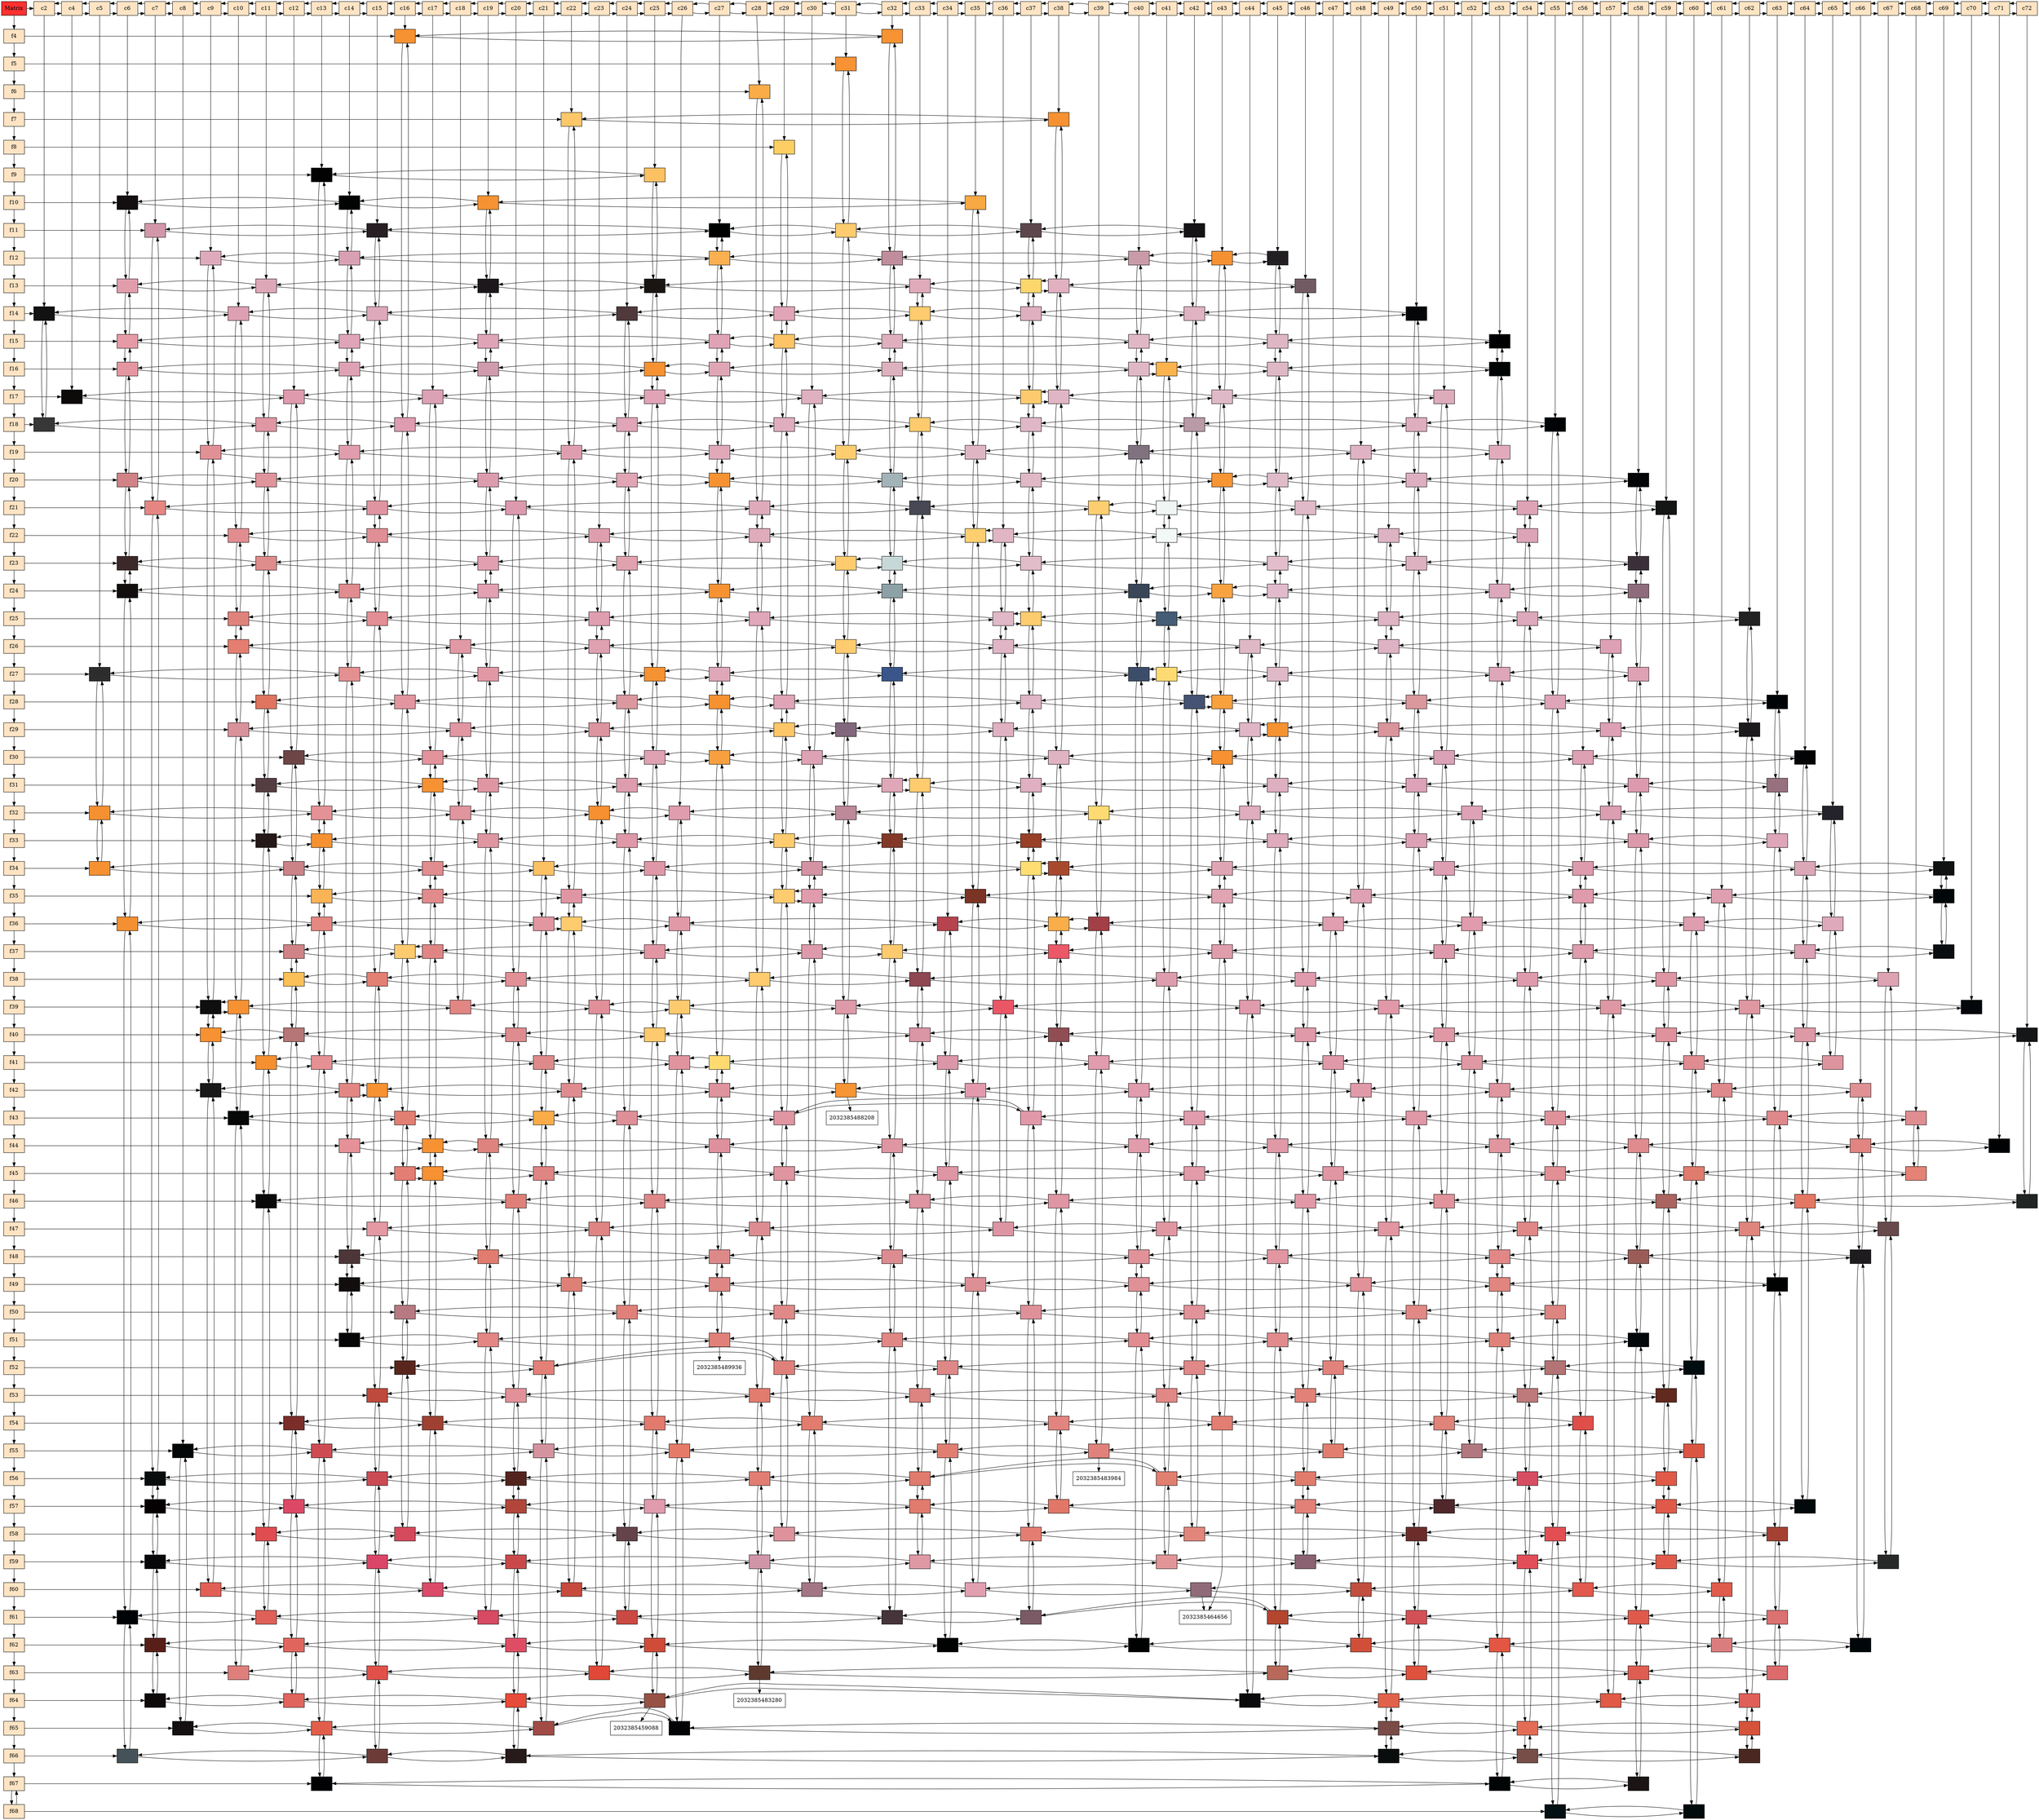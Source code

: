 digraph G{
  node[shape=box];
  MTX[ label = "Matrix", style = filled, fillcolor = firebrick1, group = 0 ];
  "c2" [label = "c2"  style = filled, fillcolor = bisque1, group = 2 ];
  "c4" [label = "c4"  style = filled, fillcolor = bisque1, group = 4 ];
  "c5" [label = "c5"  style = filled, fillcolor = bisque1, group = 5 ];
  "c6" [label = "c6"  style = filled, fillcolor = bisque1, group = 6 ];
  "c7" [label = "c7"  style = filled, fillcolor = bisque1, group = 7 ];
  "c8" [label = "c8"  style = filled, fillcolor = bisque1, group = 8 ];
  "c9" [label = "c9"  style = filled, fillcolor = bisque1, group = 9 ];
  "c10" [label = "c10"  style = filled, fillcolor = bisque1, group = 10 ];
  "c11" [label = "c11"  style = filled, fillcolor = bisque1, group = 11 ];
  "c12" [label = "c12"  style = filled, fillcolor = bisque1, group = 12 ];
  "c13" [label = "c13"  style = filled, fillcolor = bisque1, group = 13 ];
  "c14" [label = "c14"  style = filled, fillcolor = bisque1, group = 14 ];
  "c15" [label = "c15"  style = filled, fillcolor = bisque1, group = 15 ];
  "c16" [label = "c16"  style = filled, fillcolor = bisque1, group = 16 ];
  "c17" [label = "c17"  style = filled, fillcolor = bisque1, group = 17 ];
  "c18" [label = "c18"  style = filled, fillcolor = bisque1, group = 18 ];
  "c19" [label = "c19"  style = filled, fillcolor = bisque1, group = 19 ];
  "c20" [label = "c20"  style = filled, fillcolor = bisque1, group = 20 ];
  "c21" [label = "c21"  style = filled, fillcolor = bisque1, group = 21 ];
  "c22" [label = "c22"  style = filled, fillcolor = bisque1, group = 22 ];
  "c23" [label = "c23"  style = filled, fillcolor = bisque1, group = 23 ];
  "c24" [label = "c24"  style = filled, fillcolor = bisque1, group = 24 ];
  "c25" [label = "c25"  style = filled, fillcolor = bisque1, group = 25 ];
  "c26" [label = "c26"  style = filled, fillcolor = bisque1, group = 26 ];
  "c27" [label = "c27"  style = filled, fillcolor = bisque1, group = 27 ];
  "c28" [label = "c28"  style = filled, fillcolor = bisque1, group = 28 ];
  "c29" [label = "c29"  style = filled, fillcolor = bisque1, group = 29 ];
  "c30" [label = "c30"  style = filled, fillcolor = bisque1, group = 30 ];
  "c31" [label = "c31"  style = filled, fillcolor = bisque1, group = 31 ];
  "c32" [label = "c32"  style = filled, fillcolor = bisque1, group = 32 ];
  "c33" [label = "c33"  style = filled, fillcolor = bisque1, group = 33 ];
  "c34" [label = "c34"  style = filled, fillcolor = bisque1, group = 34 ];
  "c35" [label = "c35"  style = filled, fillcolor = bisque1, group = 35 ];
  "c36" [label = "c36"  style = filled, fillcolor = bisque1, group = 36 ];
  "c37" [label = "c37"  style = filled, fillcolor = bisque1, group = 37 ];
  "c38" [label = "c38"  style = filled, fillcolor = bisque1, group = 38 ];
  "c39" [label = "c39"  style = filled, fillcolor = bisque1, group = 39 ];
  "c40" [label = "c40"  style = filled, fillcolor = bisque1, group = 40 ];
  "c41" [label = "c41"  style = filled, fillcolor = bisque1, group = 41 ];
  "c42" [label = "c42"  style = filled, fillcolor = bisque1, group = 42 ];
  "c43" [label = "c43"  style = filled, fillcolor = bisque1, group = 43 ];
  "c44" [label = "c44"  style = filled, fillcolor = bisque1, group = 44 ];
  "c45" [label = "c45"  style = filled, fillcolor = bisque1, group = 45 ];
  "c46" [label = "c46"  style = filled, fillcolor = bisque1, group = 46 ];
  "c47" [label = "c47"  style = filled, fillcolor = bisque1, group = 47 ];
  "c48" [label = "c48"  style = filled, fillcolor = bisque1, group = 48 ];
  "c49" [label = "c49"  style = filled, fillcolor = bisque1, group = 49 ];
  "c50" [label = "c50"  style = filled, fillcolor = bisque1, group = 50 ];
  "c51" [label = "c51"  style = filled, fillcolor = bisque1, group = 51 ];
  "c52" [label = "c52"  style = filled, fillcolor = bisque1, group = 52 ];
  "c53" [label = "c53"  style = filled, fillcolor = bisque1, group = 53 ];
  "c54" [label = "c54"  style = filled, fillcolor = bisque1, group = 54 ];
  "c55" [label = "c55"  style = filled, fillcolor = bisque1, group = 55 ];
  "c56" [label = "c56"  style = filled, fillcolor = bisque1, group = 56 ];
  "c57" [label = "c57"  style = filled, fillcolor = bisque1, group = 57 ];
  "c58" [label = "c58"  style = filled, fillcolor = bisque1, group = 58 ];
  "c59" [label = "c59"  style = filled, fillcolor = bisque1, group = 59 ];
  "c60" [label = "c60"  style = filled, fillcolor = bisque1, group = 60 ];
  "c61" [label = "c61"  style = filled, fillcolor = bisque1, group = 61 ];
  "c62" [label = "c62"  style = filled, fillcolor = bisque1, group = 62 ];
  "c63" [label = "c63"  style = filled, fillcolor = bisque1, group = 63 ];
  "c64" [label = "c64"  style = filled, fillcolor = bisque1, group = 64 ];
  "c65" [label = "c65"  style = filled, fillcolor = bisque1, group = 65 ];
  "c66" [label = "c66"  style = filled, fillcolor = bisque1, group = 66 ];
  "c67" [label = "c67"  style = filled, fillcolor = bisque1, group = 67 ];
  "c68" [label = "c68"  style = filled, fillcolor = bisque1, group = 68 ];
  "c69" [label = "c69"  style = filled, fillcolor = bisque1, group = 69 ];
  "c70" [label = "c70"  style = filled, fillcolor = bisque1, group = 70 ];
  "c71" [label = "c71"  style = filled, fillcolor = bisque1, group = 71 ];
  "c72" [label = "c72"  style = filled, fillcolor = bisque1, group = 72 ];
  "f4" [label = "f4"  style = filled, fillcolor = bisque1, group = 0 ];
  "f5" [label = "f5"  style = filled, fillcolor = bisque1, group = 0 ];
  "f6" [label = "f6"  style = filled, fillcolor = bisque1, group = 0 ];
  "f7" [label = "f7"  style = filled, fillcolor = bisque1, group = 0 ];
  "f8" [label = "f8"  style = filled, fillcolor = bisque1, group = 0 ];
  "f9" [label = "f9"  style = filled, fillcolor = bisque1, group = 0 ];
  "f10" [label = "f10"  style = filled, fillcolor = bisque1, group = 0 ];
  "f11" [label = "f11"  style = filled, fillcolor = bisque1, group = 0 ];
  "f12" [label = "f12"  style = filled, fillcolor = bisque1, group = 0 ];
  "f13" [label = "f13"  style = filled, fillcolor = bisque1, group = 0 ];
  "f14" [label = "f14"  style = filled, fillcolor = bisque1, group = 0 ];
  "f15" [label = "f15"  style = filled, fillcolor = bisque1, group = 0 ];
  "f16" [label = "f16"  style = filled, fillcolor = bisque1, group = 0 ];
  "f17" [label = "f17"  style = filled, fillcolor = bisque1, group = 0 ];
  "f18" [label = "f18"  style = filled, fillcolor = bisque1, group = 0 ];
  "f19" [label = "f19"  style = filled, fillcolor = bisque1, group = 0 ];
  "f20" [label = "f20"  style = filled, fillcolor = bisque1, group = 0 ];
  "f21" [label = "f21"  style = filled, fillcolor = bisque1, group = 0 ];
  "f22" [label = "f22"  style = filled, fillcolor = bisque1, group = 0 ];
  "f23" [label = "f23"  style = filled, fillcolor = bisque1, group = 0 ];
  "f24" [label = "f24"  style = filled, fillcolor = bisque1, group = 0 ];
  "f25" [label = "f25"  style = filled, fillcolor = bisque1, group = 0 ];
  "f26" [label = "f26"  style = filled, fillcolor = bisque1, group = 0 ];
  "f27" [label = "f27"  style = filled, fillcolor = bisque1, group = 0 ];
  "f28" [label = "f28"  style = filled, fillcolor = bisque1, group = 0 ];
  "f29" [label = "f29"  style = filled, fillcolor = bisque1, group = 0 ];
  "f30" [label = "f30"  style = filled, fillcolor = bisque1, group = 0 ];
  "f31" [label = "f31"  style = filled, fillcolor = bisque1, group = 0 ];
  "f32" [label = "f32"  style = filled, fillcolor = bisque1, group = 0 ];
  "f33" [label = "f33"  style = filled, fillcolor = bisque1, group = 0 ];
  "f34" [label = "f34"  style = filled, fillcolor = bisque1, group = 0 ];
  "f35" [label = "f35"  style = filled, fillcolor = bisque1, group = 0 ];
  "f36" [label = "f36"  style = filled, fillcolor = bisque1, group = 0 ];
  "f37" [label = "f37"  style = filled, fillcolor = bisque1, group = 0 ];
  "f38" [label = "f38"  style = filled, fillcolor = bisque1, group = 0 ];
  "f39" [label = "f39"  style = filled, fillcolor = bisque1, group = 0 ];
  "f40" [label = "f40"  style = filled, fillcolor = bisque1, group = 0 ];
  "f41" [label = "f41"  style = filled, fillcolor = bisque1, group = 0 ];
  "f42" [label = "f42"  style = filled, fillcolor = bisque1, group = 0 ];
  "f43" [label = "f43"  style = filled, fillcolor = bisque1, group = 0 ];
  "f44" [label = "f44"  style = filled, fillcolor = bisque1, group = 0 ];
  "f45" [label = "f45"  style = filled, fillcolor = bisque1, group = 0 ];
  "f46" [label = "f46"  style = filled, fillcolor = bisque1, group = 0 ];
  "f47" [label = "f47"  style = filled, fillcolor = bisque1, group = 0 ];
  "f48" [label = "f48"  style = filled, fillcolor = bisque1, group = 0 ];
  "f49" [label = "f49"  style = filled, fillcolor = bisque1, group = 0 ];
  "f50" [label = "f50"  style = filled, fillcolor = bisque1, group = 0 ];
  "f51" [label = "f51"  style = filled, fillcolor = bisque1, group = 0 ];
  "f52" [label = "f52"  style = filled, fillcolor = bisque1, group = 0 ];
  "f53" [label = "f53"  style = filled, fillcolor = bisque1, group = 0 ];
  "f54" [label = "f54"  style = filled, fillcolor = bisque1, group = 0 ];
  "f55" [label = "f55"  style = filled, fillcolor = bisque1, group = 0 ];
  "f56" [label = "f56"  style = filled, fillcolor = bisque1, group = 0 ];
  "f57" [label = "f57"  style = filled, fillcolor = bisque1, group = 0 ];
  "f58" [label = "f58"  style = filled, fillcolor = bisque1, group = 0 ];
  "f59" [label = "f59"  style = filled, fillcolor = bisque1, group = 0 ];
  "f60" [label = "f60"  style = filled, fillcolor = bisque1, group = 0 ];
  "f61" [label = "f61"  style = filled, fillcolor = bisque1, group = 0 ];
  "f62" [label = "f62"  style = filled, fillcolor = bisque1, group = 0 ];
  "f63" [label = "f63"  style = filled, fillcolor = bisque1, group = 0 ];
  "f64" [label = "f64"  style = filled, fillcolor = bisque1, group = 0 ];
  "f65" [label = "f65"  style = filled, fillcolor = bisque1, group = 0 ];
  "f66" [label = "f66"  style = filled, fillcolor = bisque1, group = 0 ];
  "f67" [label = "f67"  style = filled, fillcolor = bisque1, group = 0 ];
  "f68" [label = "f68"  style = filled, fillcolor = bisque1, group = 0 ];
  { rank = same; "MTX";"c2";"c4";"c5";"c6";"c7";"c8";"c9";"c10";"c11";"c12";"c13";"c14";"c15";"c16";"c17";"c18";"c19";"c20";"c21";"c22";"c23";"c24";"c25";"c26";"c27";"c28";"c29";"c30";"c31";"c32";"c33";"c34";"c35";"c36";"c37";"c38";"c39";"c40";"c41";"c42";"c43";"c44";"c45";"c46";"c47";"c48";"c49";"c50";"c51";"c52";"c53";"c54";"c55";"c56";"c57";"c58";"c59";"c60";"c61";"c62";"c63";"c64";"c65";"c66";"c67";"c68";"c69";"c70";"c71";"c72";};
  { rank = same; "f4";"2032385200864";"2032385202208";};
  { rank = same; "f5";"2032385201952";};
  { rank = same; "f6";"2032385203744";};
  { rank = same; "f7";"2032385201376";"2032385202656";};
  { rank = same; "f8";"2032385201504";};
  { rank = same; "f9";"2032385491920";"2032385200544";};
  { rank = same; "f10";"2032385472784";"2032385492624";"2032385202528";"2032385201184";};
  { rank = same; "f11";"2032385473040";"2032385492368";"2032385474832";"2032385203296";"2032385493712";"2032385473488";};
  { rank = same; "f12";"2032385493584";"2032385471760";"2032385203168";"2032385471888";"2032385492816";"2032385201824";"2032385471440";};
  { rank = same; "f13";"2032385492240";"2032385472720";"2032385493392";"2032385473104";"2032385493648";"2032385202400";"2032385473360";"2032385491664";};
  { rank = same; "f14";"2032385471696";"2032385491472";"2032385472080";"2032385493328";"2032385474640";"2032385203680";"2032385489552";"2032385470928";"2032385488080";};
  { rank = same; "f15";"2032385472656";"2032385487888";"2032385472976";"2032385487760";"2032385201760";"2032385473872";"2032385489360";"2032385472464";"2032385487696";};
  { rank = same; "f16";"2032385474192";"2032385487440";"2032385473296";"2032385203552";"2032385489232";"2032385472912";"2032385487376";"2032385200992";"2032385472592";"2032385491216";};
  { rank = same; "f17";"2032385472528";"2032385489168";"2032385467216";"2032385488912";"2032385467152";"2032385204128";"2032385491088";"2032385467024";"2032385490320";};
  { rank = same; "f18";"2032385466960";"2032385491152";"2032385466832";"2032385487824";"2032385470672";"2032385202144";"2032385489040";"2032385470608";"2032385489488";"2032385470544";};
  { rank = same; "f19";"2032385489616";"2032385470864";"2032385488464";"2032385470416";"2032385201312";"2032385488016";"2032385470352";"2032385487504";"2032385469904";};
  { rank = same; "f20";"2032385490256";"2032385469840";"2032385488400";"2032385469712";"2032385202016";"2032385490512";"2032385469776";"2032385201120";"2032385491024";"2032385468944";"2032385488528";};
  { rank = same; "f21";"2032385467536";"2032385488336";"2032385468368";"2032385489744";"2032385470160";"2032385201888";"2032385488144";"2032385469456";"2032385488272";"2032385468112";};
  { rank = same; "f22";"2032385490960";"2032385467472";"2032385488656";"2032385468304";"2032385202080";"2032385490128";"2032385469392";"2032385490896";"2032385468048";};
  { rank = same; "f23";"2032385488784";"2032385469200";"2032385490384";"2032385469136";"2032385200480";"2032385489680";"2032385469584";"2032385490064";"2032385468240";"2032385490832";};
  { rank = same; "f24";"2032385467984";"2032385490768";"2032385468816";"2032385201056";"2032385469072";"2032385487312";"2032385201248";"2032385468688";"2032385489872";"2032385466896";};
  { rank = same; "f25";"2032385490640";"2032385468752";"2032385490192";"2032385469008";"2032385491344";"2032385202976";"2032385468624";"2032385490576";"2032385467280";"2032385490704";};
  { rank = same; "f26";"2032385470800";"2032385490000";"2032385468560";"2032385203232";"2032385467920";"2032385487632";"2032385469520";"2032385488720";};
  { rank = same; "f27";"2032385467728";"2032385489808";"2032385469968";"2032385202912";"2032385486544";"2032385470224";"2032385486352";"2032385200928";"2032385468880";"2032385486224";"2032385467856";};
  { rank = same; "f28";"2032385485712";"2032385469264";"2032385486608";"2032385200672";"2032385467664";"2032385485648";"2032385467792";"2032385197600";"2032385485328";"2032385467344";"2032385483600";};
  { rank = same; "f29";"2032385468496";"2032385487248";"2032385463312";"2032385197536";"2032385483536";"2032385463248";"2032385486800";"2032385197472";"2032385463120";"2032385485968";"2032385462864";};
  { rank = same; "f30";"2032385487120";"2032385462736";"2032385486864";"2032385196960";"2032385466768";"2032385486992";"2032385196896";"2032385486672";"2032385464016";"2032385485264";};
  { rank = same; "f31";"2032385464144";"2032385196832";"2032385486736";"2032385466512";"2032385486160";"2032385196384";"2032385465872";"2032385483792";"2032385466448";"2032385484688";"2032385465232";};
  { rank = same; "f32";"2032385200416";"2032385484432";"2032385465552";"2032385200288";"2032385485584";"2032385466384";"2032385198816";"2032385465936";"2032385486096";"2032385464848";"2032385485840";};
  { rank = same; "f33";"2032385464976";"2032385200032";"2032385484624";"2032385464592";"2032385199712";"2032385486480";"2032385463504";"2032385484496";"2032385465808";"2032385484304";"2032385464912";};
  { rank = same; "f34";"2032385198752";"2032385484048";"2032385464528";"2032385198048";"2032385486416";"2032385463184";"2032385199520";"2032385484240";"2032385465168";"2032385486928";"2032385462928";"2032385483472";"2032385463824";};
  { rank = same; "f35";"2032385199968";"2032385483344";"2032385464336";"2032385199072";"2032385485136";"2032385463440";"2032385485456";"2032385464272";"2032385485008";"2032385466256";"2032385483664";};
  { rank = same; "f36";"2032385197280";"2032385464784";"2032385487184";"2032385199328";"2032385466640";"2032385484880";"2032385200352";"2032385463888";"2032385484176";"2032385462800";"2032385484816";"2032385463696";};
  { rank = same; "f37";"2032385483920";"2032385198688";"2032385466192";"2032385484752";"2032385464080";"2032385199008";"2032385484944";"2032385465296";"2032385487056";"2032385466000";"2032385483856";"2032385463632";};
  { rank = same; "f38";"2032385197984";"2032385484112";"2032385466128";"2032385199648";"2032385463760";"2032385485904";"2032385466320";"2032385483408";"2032385463376";"2032385484560";};
  { rank = same; "f39";"2032385463568";"2032385197664";"2032385485392";"2032385465744";"2032385197408";"2032385485520";"2032385465040";"2032385482192";"2032385465424";"2032385483024";"2032385465104";"2032385482960";};
  { rank = same; "f40";"2032385197216";"2032385464720";"2032385482064";"2032385199904";"2032385481680";"2032385459024";"2032385481616";"2032385462672";"2032385482000";"2032385458704";"2032385481552";};
  { rank = same; "f41";"2032385199456";"2032385462608";"2032385481936";"2032385462032";"2032385200224";"2032385479760";"2032385461840";"2032385479504";"2032385461776";"2032385479696";"2032385458768";};
  { rank = same; "f42";"2032385479120";"2032385458960";"2032385196704";"2032385481232";"2032385460112";"2032385196448";"2032385482768";"2032385459920";"2032385482896";"2032385461712";"2032385479248";"2032385462544";};
  { rank = same; "f43";"2032385482704";"2032385462224";"2032385198304";"2032385480976";"2032385459792";"2032385479888";"2032385460432";"2032385480720";"2032385461648";"2032385480656";"2032385461584";};
  { rank = same; "f44";"2032385482384";"2032385198624";"2032385460944";"2032385481488";"2032385458896";"2032385481168";"2032385460880";"2032385479824";"2032385460752";"2032385480464";"2032385462352";};
  { rank = same; "f45";"2032385482640";"2032385198240";"2032385460496";"2032385481744";"2032385461392";"2032385480272";"2032385459216";"2032385479440";"2032385458832";"2032385479632";};
  { rank = same; "f46";"2032385461520";"2032385480400";"2032385462416";"2032385480208";"2032385461328";"2032385481424";"2032385462480";"2032385481360";"2032385461264";"2032385481104";};
  { rank = same; "f47";"2032385458640";"2032385480528";"2032385460240";"2032385482320";"2032385459408";"2032385480144";"2032385459728";"2032385482832";"2032385460176";};
  { rank = same; "f48";"2032385479376";"2032385461904";"2032385479184";"2032385461008";"2032385481040";"2032385460624";"2032385481296";"2032385459344";"2032385482448";};
  { rank = same; "f49";"2032385459600";"2032385479568";"2032385459856";"2032385483088";"2032385461456";"2032385480784";"2032385459536";"2032385479312";};
  { rank = same; "f50";"2032385459280";"2032385481808";"2032385460048";"2032385480016";"2032385461200";"2032385482256";"2032385461136";};
  { rank = same; "f51";"2032385482512";"2032385459664";"2032385479056";"2032385460816";"2032385478992";"2032385071904";"2032385477136";"2032385071520";};
  { rank = same; "f52";"2032385478800";"2032385071392";"2032385478928";"2032385071328";"2032385477072";"2032385070880";"2032385478672";"2032385070816";};
  { rank = same; "f53";"2032385476880";"2032385071712";"2032385476624";"2032385070496";"2032385477520";"2032385070368";"2032385475728";"2032385069856";};
  { rank = same; "f54";"2032385478864";"2032385069728";"2032385478352";"2032385073376";"2032385477264";"2032385070176";"2032385477392";"2032385071008";};
  { rank = same; "f55";"2032385476496";"2032385071200";"2032385477456";"2032385069664";"2032385476432";"2032385073312";"2032385476240";"2032385070560";"2032385475408";};
  { rank = same; "f56";"2032385069536";"2032385477968";"2032385073248";"2032385475344";"2032385069600";"2032385475216";"2032385069472";"2032385475600";"2032385070048";};
  { rank = same; "f57";"2032385475152";"2032385069408";"2032385476368";"2032385070752";"2032385478608";"2032385073056";"2032385478736";"2032385071840";"2032385475088";"2032385072352";};
  { rank = same; "f58";"2032385478288";"2032385072992";"2032385475856";"2032385070240";"2032385475792";"2032385072160";"2032385476176";"2032385073440";"2032385477584";};
  { rank = same; "f59";"2032385071968";"2032385478480";"2032385072672";"2032385477008";"2032385071648";"2032385478544";"2032385070944";"2032385477904";"2032385072416";"2032385478416";};
  { rank = same; "f60";"2032385072736";"2032385477648";"2032385072224";"2032385475920";"2032385071776";"2032385478096";"2032385072480";"2032385477840";"2032385069920";};
  { rank = same; "f61";"2032385476112";"2032385070432";"2032385476304";"2032385071136";"2032385477328";"2032385072608";"2032385476048";"2032385070688";"2032385475024";"2032385071072";};
  { rank = same; "f62";"2032385477200";"2032385073120";"2032385476944";"2032385071264";"2032385476816";"2032385072096";"2032385472336";"2032385069984";"2032385472016";"2032385202784";};
  { rank = same; "f63";"2032385471312";"2032385201696";"2032385474768";"2032385202848";"2032385471952";"2032385201568";"2032385471824";"2032385200800";};
  { rank = same; "f64";"2032385474512";"2032385200608";"2032385474320";"2032385204000";"2032385474128";"2032385203936";"2032385471056";"2032385202336";};
  { rank = same; "f65";"2032385474448";"2032385202464";"2032385472208";"2032385203104";"2032385474000";"2032385203872";"2032385471376";};
  { rank = same; "f66";"2032385202592";"2032385474896";"2032385202272";"2032385471568";"2032385203360";"2032385473680";};
  { rank = same; "f67";"2032385203616";"2032385473168";"2032385203040";};
  { rank = same; "f68";"2032385472848";"2032385201440";};
  "2032385200864" [label = " " style="filled" fillcolor="#f79232" group = 16];
  "2032385202208" [label = " " style="filled" fillcolor="#f79333" group = 32];
  "2032385201952" [label = " " style="filled" fillcolor="#f79235" group = 31];
  "2032385203744" [label = " " style="filled" fillcolor="#f9ac48" group = 28];
  "2032385201376" [label = " " style="filled" fillcolor="#fdc76a" group = 22];
  "2032385202656" [label = " " style="filled" fillcolor="#f69132" group = 38];
  "2032385201504" [label = " " style="filled" fillcolor="#fcce63" group = 29];
  "2032385491920" [label = " " style="filled" fillcolor="#010201" group = 13];
  "2032385200544" [label = " " style="filled" fillcolor="#fcc163" group = 25];
  "2032385472784" [label = " " style="filled" fillcolor="#130e0f" group = 6];
  "2032385492624" [label = " " style="filled" fillcolor="#020303" group = 14];
  "2032385202528" [label = " " style="filled" fillcolor="#f69232" group = 19];
  "2032385201184" [label = " " style="filled" fillcolor="#f8a944" group = 35];
  "2032385473040" [label = " " style="filled" fillcolor="#d298aa" group = 7];
  "2032385492368" [label = " " style="filled" fillcolor="#271f23" group = 15];
  "2032385474832" [label = " " style="filled" fillcolor="#000201" group = 27];
  "2032385203296" [label = " " style="filled" fillcolor="#fdcc6e" group = 31];
  "2032385493712" [label = " " style="filled" fillcolor="#5d474d" group = 37];
  "2032385473488" [label = " " style="filled" fillcolor="#161316" group = 42];
  "2032385493584" [label = " " style="filled" fillcolor="#deabbc" group = 9];
  "2032385471760" [label = " " style="filled" fillcolor="#d9a0b4" group = 14];
  "2032385203168" [label = " " style="filled" fillcolor="#fab051" group = 27];
  "2032385471888" [label = " " style="filled" fillcolor="#c08d9d" group = 32];
  "2032385492816" [label = " " style="filled" fillcolor="#c99ba9" group = 40];
  "2032385201824" [label = " " style="filled" fillcolor="#f69132" group = 43];
  "2032385471440" [label = " " style="filled" fillcolor="#221f22" group = 45];
  "2032385492240" [label = " " style="filled" fillcolor="#e29dad" group = 6];
  "2032385472720" [label = " " style="filled" fillcolor="#dda7b8" group = 11];
  "2032385493392" [label = " " style="filled" fillcolor="#1b171b" group = 19];
  "2032385473104" [label = " " style="filled" fillcolor="#1a1413" group = 25];
  "2032385493648" [label = " " style="filled" fillcolor="#e0aabb" group = 33];
  "2032385202400" [label = " " style="filled" fillcolor="#fdd76c" group = 37];
  "2032385473360" [label = " " style="filled" fillcolor="#e1b0c1" group = 38];
  "2032385491664" [label = " " style="filled" fillcolor="#735b63" group = 46];
  "2032385471696" [label = " " style="filled" fillcolor="#121213" group = 2];
  "2032385491472" [label = " " style="filled" fillcolor="#dda0b2" group = 10];
  "2032385472080" [label = " " style="filled" fillcolor="#dda9bb" group = 15];
  "2032385493328" [label = " " style="filled" fillcolor="#4f393b" group = 24];
  "2032385474640" [label = " " style="filled" fillcolor="#e0a5b7" group = 29];
  "2032385203680" [label = " " style="filled" fillcolor="#fecb6f" group = 33];
  "2032385489552" [label = " " style="filled" fillcolor="#e0afbf" group = 37];
  "2032385470928" [label = " " style="filled" fillcolor="#dfb3c1" group = 42];
  "2032385488080" [label = " " style="filled" fillcolor="#050607" group = 50];
  "2032385472656" [label = " " style="filled" fillcolor="#e69aa6" group = 6];
  "2032385487888" [label = " " style="filled" fillcolor="#dfa4b7" group = 14];
  "2032385472976" [label = " " style="filled" fillcolor="#e0a4b7" group = 19];
  "2032385487760" [label = " " style="filled" fillcolor="#e0a3b5" group = 27];
  "2032385201760" [label = " " style="filled" fillcolor="#fcc466" group = 29];
  "2032385473872" [label = " " style="filled" fillcolor="#dfafbe" group = 32];
  "2032385489360" [label = " " style="filled" fillcolor="#e0b8c5" group = 40];
  "2032385472464" [label = " " style="filled" fillcolor="#dfb6c3" group = 45];
  "2032385487696" [label = " " style="filled" fillcolor="#000002" group = 53];
  "2032385474192" [label = " " style="filled" fillcolor="#e597a1" group = 6];
  "2032385487440" [label = " " style="filled" fillcolor="#dfa2b5" group = 14];
  "2032385473296" [label = " " style="filled" fillcolor="#d19bae" group = 19];
  "2032385203552" [label = " " style="filled" fillcolor="#f69232" group = 25];
  "2032385489232" [label = " " style="filled" fillcolor="#e0a6b6" group = 27];
  "2032385472912" [label = " " style="filled" fillcolor="#deb1bf" group = 32];
  "2032385487376" [label = " " style="filled" fillcolor="#e0b8c5" group = 40];
  "2032385200992" [label = " " style="filled" fillcolor="#fab34d" group = 41];
  "2032385472592" [label = " " style="filled" fillcolor="#deb8c4" group = 45];
  "2032385491216" [label = " " style="filled" fillcolor="#010404" group = 53];
  "2032385472528" [label = " " style="filled" fillcolor="#0d0a0a" group = 4];
  "2032385489168" [label = " " style="filled" fillcolor="#df9bad" group = 12];
  "2032385467216" [label = " " style="filled" fillcolor="#dca1b5" group = 17];
  "2032385488912" [label = " " style="filled" fillcolor="#e0a4b6" group = 25];
  "2032385467152" [label = " " style="filled" fillcolor="#dfb0bf" group = 30];
  "2032385204128" [label = " " style="filled" fillcolor="#fdcb6e" group = 37];
  "2032385491088" [label = " " style="filled" fillcolor="#e0b5c5" group = 38];
  "2032385467024" [label = " " style="filled" fillcolor="#dfb9c7" group = 43];
  "2032385490320" [label = " " style="filled" fillcolor="#deabba" group = 51];
  "2032385466960" [label = " " style="filled" fillcolor="#373737" group = 2];
  "2032385491152" [label = " " style="filled" fillcolor="#e096a3" group = 11];
  "2032385466832" [label = " " style="filled" fillcolor="#de9cb0" group = 16];
  "2032385487824" [label = " " style="filled" fillcolor="#e0a5b6" group = 24];
  "2032385470672" [label = " " style="filled" fillcolor="#dfadbd" group = 29];
  "2032385202144" [label = " " style="filled" fillcolor="#fdcb6e" group = 33];
  "2032385489040" [label = " " style="filled" fillcolor="#e0b7c6" group = 37];
  "2032385470608" [label = " " style="filled" fillcolor="#ba9aa6" group = 42];
  "2032385489488" [label = " " style="filled" fillcolor="#deaebe" group = 50];
  "2032385470544" [label = " " style="filled" fillcolor="#010406" group = 55];
  "2032385489616" [label = " " style="filled" fillcolor="#e19096" group = 9];
  "2032385470864" [label = " " style="filled" fillcolor="#e09dad" group = 14];
  "2032385488464" [label = " " style="filled" fillcolor="#df9eb0" group = 22];
  "2032385470416" [label = " " style="filled" fillcolor="#dfa9b8" group = 27];
  "2032385201312" [label = " " style="filled" fillcolor="#fdcd6f" group = 31];
  "2032385488016" [label = " " style="filled" fillcolor="#dfb5c4" group = 35];
  "2032385470352" [label = " " style="filled" fillcolor="#81727f" group = 40];
  "2032385487504" [label = " " style="filled" fillcolor="#dfb3c3" group = 48];
  "2032385469904" [label = " " style="filled" fillcolor="#e1abbb" group = 53];
  "2032385490256" [label = " " style="filled" fillcolor="#d08287" group = 6];
  "2032385469840" [label = " " style="filled" fillcolor="#e0949c" group = 11];
  "2032385488400" [label = " " style="filled" fillcolor="#dd9bae" group = 19];
  "2032385469712" [label = " " style="filled" fillcolor="#e1a5b4" group = 24];
  "2032385202016" [label = " " style="filled" fillcolor="#f69232" group = 27];
  "2032385490512" [label = " " style="filled" fillcolor="#a3b4b8" group = 32];
  "2032385469776" [label = " " style="filled" fillcolor="#e0b8c6" group = 37];
  "2032385201120" [label = " " style="filled" fillcolor="#f79535" group = 43];
  "2032385491024" [label = " " style="filled" fillcolor="#e0bcca" group = 45];
  "2032385468944" [label = " " style="filled" fillcolor="#ddafc0" group = 50];
  "2032385488528" [label = " " style="filled" fillcolor="#030507" group = 58];
  "2032385467536" [label = " " style="filled" fillcolor="#e68683" group = 7];
  "2032385488336" [label = " " style="filled" fillcolor="#e094a1" group = 15];
  "2032385468368" [label = " " style="filled" fillcolor="#dd99ad" group = 20];
  "2032385489744" [label = " " style="filled" fillcolor="#dfabbb" group = 28];
  "2032385470160" [label = " " style="filled" fillcolor="#474854" group = 33];
  "2032385201888" [label = " " style="filled" fillcolor="#fdce6f" group = 39];
  "2032385488144" [label = " " style="filled" fillcolor="#f0f6f4" group = 41];
  "2032385469456" [label = " " style="filled" fillcolor="#e0bac8" group = 46];
  "2032385488272" [label = " " style="filled" fillcolor="#dea3b5" group = 54];
  "2032385468112" [label = " " style="filled" fillcolor="#141515" group = 59];
  "2032385490960" [label = " " style="filled" fillcolor="#e18d90" group = 10];
  "2032385467472" [label = " " style="filled" fillcolor="#e08f96" group = 15];
  "2032385488656" [label = " " style="filled" fillcolor="#df9ead" group = 23];
  "2032385468304" [label = " " style="filled" fillcolor="#e0abbb" group = 28];
  "2032385202080" [label = " " style="filled" fillcolor="#fdcf6f" group = 35];
  "2032385490128" [label = " " style="filled" fillcolor="#e0b6c4" group = 36];
  "2032385469392" [label = " " style="filled" fillcolor="#f3f9f7" group = 41];
  "2032385490896" [label = " " style="filled" fillcolor="#ddb3c3" group = 49];
  "2032385468048" [label = " " style="filled" fillcolor="#dda4b7" group = 54];
  "2032385488784" [label = " " style="filled" fillcolor="#3b2828" group = 6];
  "2032385469200" [label = " " style="filled" fillcolor="#df8c8c" group = 11];
  "2032385490384" [label = " " style="filled" fillcolor="#e19fb0" group = 19];
  "2032385469136" [label = " " style="filled" fillcolor="#e0a2af" group = 24];
  "2032385200480" [label = " " style="filled" fillcolor="#fecc6f" group = 31];
  "2032385489680" [label = " " style="filled" fillcolor="#c7d8d8" group = 32];
  "2032385469584" [label = " " style="filled" fillcolor="#e1bcc9" group = 37];
  "2032385490064" [label = " " style="filled" fillcolor="#e2becc" group = 45];
  "2032385468240" [label = " " style="filled" fillcolor="#ddb1c0" group = 50];
  "2032385490832" [label = " " style="filled" fillcolor="#3b3039" group = 58];
  "2032385467984" [label = " " style="filled" fillcolor="#120e0e" group = 6];
  "2032385490768" [label = " " style="filled" fillcolor="#e18c8e" group = 14];
  "2032385468816" [label = " " style="filled" fillcolor="#e2a0b1" group = 19];
  "2032385201056" [label = " " style="filled" fillcolor="#f69232" group = 27];
  "2032385469072" [label = " " style="filled" fillcolor="#8da2a6" group = 32];
  "2032385487312" [label = " " style="filled" fillcolor="#384658" group = 40];
  "2032385201248" [label = " " style="filled" fillcolor="#f8a340" group = 43];
  "2032385468688" [label = " " style="filled" fillcolor="#e1bbcb" group = 45];
  "2032385489872" [label = " " style="filled" fillcolor="#dda8bb" group = 53];
  "2032385466896" [label = " " style="filled" fillcolor="#8f6c7c" group = 58];
  "2032385490640" [label = " " style="filled" fillcolor="#e0827c" group = 10];
  "2032385468752" [label = " " style="filled" fillcolor="#e38e94" group = 15];
  "2032385490192" [label = " " style="filled" fillcolor="#df9eb0" group = 23];
  "2032385469008" [label = " " style="filled" fillcolor="#e0a6b9" group = 28];
  "2032385491344" [label = " " style="filled" fillcolor="#e0b8c7" group = 36];
  "2032385202976" [label = " " style="filled" fillcolor="#fdcc6f" group = 37];
  "2032385468624" [label = " " style="filled" fillcolor="#445c75" group = 41];
  "2032385490576" [label = " " style="filled" fillcolor="#deb3c3" group = 49];
  "2032385467280" [label = " " style="filled" fillcolor="#dea8bc" group = 54];
  "2032385490704" [label = " " style="filled" fillcolor="#222122" group = 62];
  "2032385470800" [label = " " style="filled" fillcolor="#e37e70" group = 10];
  "2032385490000" [label = " " style="filled" fillcolor="#e199a6" group = 18];
  "2032385468560" [label = " " style="filled" fillcolor="#dfa0b0" group = 23];
  "2032385203232" [label = " " style="filled" fillcolor="#fecc6f" group = 31];
  "2032385467920" [label = " " style="filled" fillcolor="#e0b6c6" group = 36];
  "2032385487632" [label = " " style="filled" fillcolor="#dfb8c5" group = 44];
  "2032385469520" [label = " " style="filled" fillcolor="#ddb2c3" group = 49];
  "2032385488720" [label = " " style="filled" fillcolor="#dea0b4" group = 57];
  "2032385467728" [label = " " style="filled" fillcolor="#2d2d2d" group = 5];
  "2032385489808" [label = " " style="filled" fillcolor="#e49091" group = 14];
  "2032385469968" [label = " " style="filled" fillcolor="#e298a5" group = 19];
  "2032385202912" [label = " " style="filled" fillcolor="#f59232" group = 25];
  "2032385486544" [label = " " style="filled" fillcolor="#dfa7b8" group = 27];
  "2032385470224" [label = " " style="filled" fillcolor="#39558a" group = 32];
  "2032385486352" [label = " " style="filled" fillcolor="#3c4d6a" group = 40];
  "2032385200928" [label = " " style="filled" fillcolor="#fedb72" group = 41];
  "2032385468880" [label = " " style="filled" fillcolor="#e0b9c8" group = 45];
  "2032385486224" [label = " " style="filled" fillcolor="#dea7b9" group = 53];
  "2032385467856" [label = " " style="filled" fillcolor="#dfa1b4" group = 58];
  "2032385485712" [label = " " style="filled" fillcolor="#df755f" group = 11];
  "2032385469264" [label = " " style="filled" fillcolor="#e2959f" group = 16];
  "2032385486608" [label = " " style="filled" fillcolor="#db989f" group = 24];
  "2032385200672" [label = " " style="filled" fillcolor="#f69131" group = 27];
  "2032385467664" [label = " " style="filled" fillcolor="#dfa5b6" group = 29];
  "2032385485648" [label = " " style="filled" fillcolor="#e0b5c6" group = 37];
  "2032385467792" [label = " " style="filled" fillcolor="#455273" group = 42];
  "2032385197600" [label = " " style="filled" fillcolor="#f8a13e" group = 43];
  "2032385485328" [label = " " style="filled" fillcolor="#da989d" group = 50];
  "2032385467344" [label = " " style="filled" fillcolor="#dea4b7" group = 55];
  "2032385483600" [label = " " style="filled" fillcolor="#010407" group = 63];
  "2032385468496" [label = " " style="filled" fillcolor="#da929a" group = 10];
  "2032385487248" [label = " " style="filled" fillcolor="#e097a2" group = 18];
  "2032385463312" [label = " " style="filled" fillcolor="#dc949f" group = 23];
  "2032385197536" [label = " " style="filled" fillcolor="#fdc668" group = 29];
  "2032385483536" [label = " " style="filled" fillcolor="#82687c" group = 31];
  "2032385463248" [label = " " style="filled" fillcolor="#e0b1c2" group = 36];
  "2032385486800" [label = " " style="filled" fillcolor="#e0b6c6" group = 44];
  "2032385197472" [label = " " style="filled" fillcolor="#f59232" group = 45];
  "2032385463120" [label = " " style="filled" fillcolor="#da949b" group = 49];
  "2032385485968" [label = " " style="filled" fillcolor="#dea0b4" group = 57];
  "2032385462864" [label = " " style="filled" fillcolor="#1c1a1c" group = 62];
  "2032385487120" [label = " " style="filled" fillcolor="#6d4546" group = 12];
  "2032385462736" [label = " " style="filled" fillcolor="#e2939c" group = 17];
  "2032385486864" [label = " " style="filled" fillcolor="#dea2b3" group = 25];
  "2032385196960" [label = " " style="filled" fillcolor="#f8a040" group = 27];
  "2032385466768" [label = " " style="filled" fillcolor="#dda2b4" group = 30];
  "2032385486992" [label = " " style="filled" fillcolor="#dfb3c2" group = 38];
  "2032385196896" [label = " " style="filled" fillcolor="#f79131" group = 43];
  "2032385486672" [label = " " style="filled" fillcolor="#dba1b6" group = 51];
  "2032385464016" [label = " " style="filled" fillcolor="#dea0b3" group = 56];
  "2032385485264" [label = " " style="filled" fillcolor="#020406" group = 64];
  "2032385464144" [label = " " style="filled" fillcolor="#553d42" group = 11];
  "2032385196832" [label = " " style="filled" fillcolor="#f79232" group = 17];
  "2032385486736" [label = " " style="filled" fillcolor="#e096a2" group = 19];
  "2032385466512" [label = " " style="filled" fillcolor="#de9dae" group = 24];
  "2032385486160" [label = " " style="filled" fillcolor="#dfa7b7" group = 32];
  "2032385196384" [label = " " style="filled" fillcolor="#fecc6f" group = 33];
  "2032385465872" [label = " " style="filled" fillcolor="#e0afc1" group = 37];
  "2032385483792" [label = " " style="filled" fillcolor="#deafc0" group = 45];
  "2032385466448" [label = " " style="filled" fillcolor="#dda2b8" group = 50];
  "2032385484688" [label = " " style="filled" fillcolor="#dd9aaf" group = 58];
  "2032385465232" [label = " " style="filled" fillcolor="#97717f" group = 63];
  "2032385200416" [label = " " style="filled" fillcolor="#f69132" group = 5];
  "2032385484432" [label = " " style="filled" fillcolor="#e59297" group = 13];
  "2032385465552" [label = " " style="filled" fillcolor="#e1959e" group = 18];
  "2032385200288" [label = " " style="filled" fillcolor="#f69030" group = 23];
  "2032385485584" [label = " " style="filled" fillcolor="#e09dad" group = 26];
  "2032385466384" [label = " " style="filled" fillcolor="#be8998" group = 31];
  "2032385198816" [label = " " style="filled" fillcolor="#fedb72" group = 39];
  "2032385465936" [label = " " style="filled" fillcolor="#dfadbd" group = 44];
  "2032385486096" [label = " " style="filled" fillcolor="#dda2b6" group = 52];
  "2032385464848" [label = " " style="filled" fillcolor="#dc9eb1" group = 57];
  "2032385485840" [label = " " style="filled" fillcolor="#24222a" group = 65];
  "2032385464976" [label = " " style="filled" fillcolor="#251818" group = 11];
  "2032385200032" [label = " " style="filled" fillcolor="#f69131" group = 13];
  "2032385484624" [label = " " style="filled" fillcolor="#df96a1" group = 19];
  "2032385464592" [label = " " style="filled" fillcolor="#df98a7" group = 24];
  "2032385199712" [label = " " style="filled" fillcolor="#fecc6f" group = 29];
  "2032385486480" [label = " " style="filled" fillcolor="#833928" group = 32];
  "2032385463504" [label = " " style="filled" fillcolor="#974027" group = 37];
  "2032385484496" [label = " " style="filled" fillcolor="#deaabc" group = 45];
  "2032385465808" [label = " " style="filled" fillcolor="#dda1b6" group = 50];
  "2032385484304" [label = " " style="filled" fillcolor="#dc99ab" group = 58];
  "2032385464912" [label = " " style="filled" fillcolor="#dea6b8" group = 63];
  "2032385198752" [label = " " style="filled" fillcolor="#f69131" group = 5];
  "2032385484048" [label = " " style="filled" fillcolor="#cb8388" group = 12];
  "2032385464528" [label = " " style="filled" fillcolor="#e18c8f" group = 17];
  "2032385198048" [label = " " style="filled" fillcolor="#fcc163" group = 21];
  "2032385486416" [label = " " style="filled" fillcolor="#df98a7" group = 25];
  "2032385463184" [label = " " style="filled" fillcolor="#d393a3" group = 30];
  "2032385199520" [label = " " style="filled" fillcolor="#fede72" group = 37];
  "2032385484240" [label = " " style="filled" fillcolor="#a8492e" group = 38];
  "2032385465168" [label = " " style="filled" fillcolor="#dfa5b5" group = 43];
  "2032385486928" [label = " " style="filled" fillcolor="#de9fb3" group = 51];
  "2032385462928" [label = " " style="filled" fillcolor="#de9bad" group = 56];
  "2032385483472" [label = " " style="filled" fillcolor="#dca8b8" group = 64];
  "2032385463824" [label = " " style="filled" fillcolor="#0f1210" group = 69];
  "2032385199968" [label = " " style="filled" fillcolor="#fab456" group = 13];
  "2032385483344" [label = " " style="filled" fillcolor="#e18b8d" group = 17];
  "2032385464336" [label = " " style="filled" fillcolor="#e095a2" group = 22];
  "2032385199072" [label = " " style="filled" fillcolor="#fecc6f" group = 29];
  "2032385485136" [label = " " style="filled" fillcolor="#e09bac" group = 30];
  "2032385463440" [label = " " style="filled" fillcolor="#7b3324" group = 35];
  "2032385485456" [label = " " style="filled" fillcolor="#e0a4b3" group = 43];
  "2032385464272" [label = " " style="filled" fillcolor="#dfa1b4" group = 48];
  "2032385485008" [label = " " style="filled" fillcolor="#df9aac" group = 56];
  "2032385466256" [label = " " style="filled" fillcolor="#de9fb0" group = 61];
  "2032385483664" [label = " " style="filled" fillcolor="#000709" group = 69];
  "2032385197280" [label = " " style="filled" fillcolor="#f59032" group = 6];
  "2032385464784" [label = " " style="filled" fillcolor="#e58882" group = 13];
  "2032385487184" [label = " " style="filled" fillcolor="#e196a0" group = 21];
  "2032385199328" [label = " " style="filled" fillcolor="#fecb6e" group = 22];
  "2032385466640" [label = " " style="filled" fillcolor="#e199a8" group = 26];
  "2032385484880" [label = " " style="filled" fillcolor="#b5444e" group = 34];
  "2032385200352" [label = " " style="filled" fillcolor="#f9ae49" group = 38];
  "2032385463888" [label = " " style="filled" fillcolor="#a34047" group = 39];
  "2032385484176" [label = " " style="filled" fillcolor="#e09eb1" group = 47];
  "2032385462800" [label = " " style="filled" fillcolor="#e09bad" group = 52];
  "2032385484816" [label = " " style="filled" fillcolor="#de9eb0" group = 60];
  "2032385463696" [label = " " style="filled" fillcolor="#dea9ba" group = 65];
  "2032385483920" [label = " " style="filled" fillcolor="#d08386" group = 12];
  "2032385198688" [label = " " style="filled" fillcolor="#fdcb6e" group = 16];
  "2032385466192" [label = " " style="filled" fillcolor="#df8685" group = 17];
  "2032385484752" [label = " " style="filled" fillcolor="#e196a4" group = 25];
  "2032385464080" [label = " " style="filled" fillcolor="#dd9aaa" group = 30];
  "2032385199008" [label = " " style="filled" fillcolor="#fdcb6e" group = 32];
  "2032385484944" [label = " " style="filled" fillcolor="#eb5867" group = 38];
  "2032385465296" [label = " " style="filled" fillcolor="#e09dac" group = 43];
  "2032385487056" [label = " " style="filled" fillcolor="#de9aac" group = 51];
  "2032385466000" [label = " " style="filled" fillcolor="#de9cac" group = 56];
  "2032385483856" [label = " " style="filled" fillcolor="#dca2b3" group = 64];
  "2032385463632" [label = " " style="filled" fillcolor="#0a0d10" group = 69];
  "2032385197984" [label = " " style="filled" fillcolor="#fbc058" group = 12];
  "2032385484112" [label = " " style="filled" fillcolor="#e28074" group = 15];
  "2032385466128" [label = " " style="filled" fillcolor="#e19096" group = 20];
  "2032385199648" [label = " " style="filled" fillcolor="#fecb6e" group = 28];
  "2032385463760" [label = " " style="filled" fillcolor="#8f4752" group = 33];
  "2032385485904" [label = " " style="filled" fillcolor="#de9dad" group = 41];
  "2032385466320" [label = " " style="filled" fillcolor="#e09cad" group = 46];
  "2032385483408" [label = " " style="filled" fillcolor="#df9bac" group = 54];
  "2032385463376" [label = " " style="filled" fillcolor="#de96a4" group = 59];
  "2032385484560" [label = " " style="filled" fillcolor="#dea3b3" group = 67];
  "2032385463568" [label = " " style="filled" fillcolor="#0f0f0f" group = 9];
  "2032385197664" [label = " " style="filled" fillcolor="#f79232" group = 10];
  "2032385485392" [label = " " style="filled" fillcolor="#e18683" group = 18];
  "2032385465744" [label = " " style="filled" fillcolor="#e1909a" group = 23];
  "2032385197408" [label = " " style="filled" fillcolor="#fdcb6e" group = 26];
  "2032385485520" [label = " " style="filled" fillcolor="#de9aa8" group = 31];
  "2032385465040" [label = " " style="filled" fillcolor="#eb5666" group = 36];
  "2032385482192" [label = " " style="filled" fillcolor="#e09bac" group = 44];
  "2032385465424" [label = " " style="filled" fillcolor="#e199a9" group = 49];
  "2032385483024" [label = " " style="filled" fillcolor="#de98a3" group = 57];
  "2032385465104" [label = " " style="filled" fillcolor="#df97a2" group = 62];
  "2032385482960" [label = " " style="filled" fillcolor="#04070b" group = 70];
  "2032385197216" [label = " " style="filled" fillcolor="#f79232" group = 9];
  "2032385464720" [label = " " style="filled" fillcolor="#b67576" group = 12];
  "2032385482064" [label = " " style="filled" fillcolor="#de8c8f" group = 20];
  "2032385199904" [label = " " style="filled" fillcolor="#fdcb6e" group = 25];
  "2032385481680" [label = " " style="filled" fillcolor="#db96a5" group = 33];
  "2032385459024" [label = " " style="filled" fillcolor="#904d54" group = 38];
  "2032385481616" [label = " " style="filled" fillcolor="#df99a8" group = 46];
  "2032385462672" [label = " " style="filled" fillcolor="#e098a5" group = 51];
  "2032385482000" [label = " " style="filled" fillcolor="#df929b" group = 59];
  "2032385458704" [label = " " style="filled" fillcolor="#dd99a5" group = 64];
  "2032385481552" [label = " " style="filled" fillcolor="#151617" group = 72];
  "2032385199456" [label = " " style="filled" fillcolor="#f59030" group = 11];
  "2032385462608" [label = " " style="filled" fillcolor="#e59194" group = 13];
  "2032385481936" [label = " " style="filled" fillcolor="#de8a8b" group = 21];
  "2032385462032" [label = " " style="filled" fillcolor="#e0949e" group = 26];
  "2032385200224" [label = " " style="filled" fillcolor="#feda71" group = 27];
  "2032385479760" [label = " " style="filled" fillcolor="#db97a8" group = 34];
  "2032385461840" [label = " " style="filled" fillcolor="#e19cae" group = 39];
  "2032385479504" [label = " " style="filled" fillcolor="#e099a8" group = 47];
  "2032385461776" [label = " " style="filled" fillcolor="#e098a4" group = 52];
  "2032385479696" [label = " " style="filled" fillcolor="#e08d92" group = 60];
  "2032385458768" [label = " " style="filled" fillcolor="#dd949e" group = 65];
  "2032385479120" [label = " " style="filled" fillcolor="#191919" group = 9];
  "2032385458960" [label = " " style="filled" fillcolor="#e38784" group = 14];
  "2032385196704" [label = " " style="filled" fillcolor="#f69232" group = 15];
  "2032385481232" [label = " " style="filled" fillcolor="#de8c90" group = 22];
  "2032385460112" [label = " " style="filled" fillcolor="#de939d" group = 27];
  "2032385196448" [label = " " style="filled" fillcolor="#f79434" group = 31];
  "2032385482768" [label = " " style="filled" fillcolor="#e29aac" group = 35];
  "2032385459920" [label = " " style="filled" fillcolor="#e19cae" group = 40];
  "2032385482896" [label = " " style="filled" fillcolor="#e19aa9" group = 48];
  "2032385461712" [label = " " style="filled" fillcolor="#e0969f" group = 53];
  "2032385479248" [label = " " style="filled" fillcolor="#de898b" group = 61];
  "2032385462544" [label = " " style="filled" fillcolor="#df9194" group = 66];
  "2032385482704" [label = " " style="filled" fillcolor="#060707" group = 10];
  "2032385462224" [label = " " style="filled" fillcolor="#e27f73" group = 16];
  "2032385198304" [label = " " style="filled" fillcolor="#f9ac47" group = 21];
  "2032385480976" [label = " " style="filled" fillcolor="#df8f97" group = 24];
  "2032385459792" [label = " " style="filled" fillcolor="#e095a2" group = 29];
  "2032385479888" [label = " " style="filled" fillcolor="#e199a9" group = 37];
  "2032385460432" [label = " " style="filled" fillcolor="#e19cac" group = 42];
  "2032385480720" [label = " " style="filled" fillcolor="#e098a6" group = 50];
  "2032385461648" [label = " " style="filled" fillcolor="#e0929a" group = 55];
  "2032385480656" [label = " " style="filled" fillcolor="#de888b" group = 63];
  "2032385461584" [label = " " style="filled" fillcolor="#df8d91" group = 68];
  "2032385482384" [label = " " style="filled" fillcolor="#e59197" group = 14];
  "2032385198624" [label = " " style="filled" fillcolor="#f79232" group = 17];
  "2032385460944" [label = " " style="filled" fillcolor="#de837d" group = 19];
  "2032385481488" [label = " " style="filled" fillcolor="#de919c" group = 27];
  "2032385458896" [label = " " style="filled" fillcolor="#df96a3" group = 32];
  "2032385481168" [label = " " style="filled" fillcolor="#e19cac" group = 40];
  "2032385460880" [label = " " style="filled" fillcolor="#e099a7" group = 45];
  "2032385479824" [label = " " style="filled" fillcolor="#e1969f" group = 53];
  "2032385460752" [label = " " style="filled" fillcolor="#e08b8e" group = 58];
  "2032385480464" [label = " " style="filled" fillcolor="#e08581" group = 66];
  "2032385462352" [label = " " style="filled" fillcolor="#000203" group = 71];
  "2032385482640" [label = " " style="filled" fillcolor="#e37e75" group = 16];
  "2032385198240" [label = " " style="filled" fillcolor="#f79132" group = 17];
  "2032385460496" [label = " " style="filled" fillcolor="#df8584" group = 21];
  "2032385481744" [label = " " style="filled" fillcolor="#df95a0" group = 29];
  "2032385461392" [label = " " style="filled" fillcolor="#de96a4" group = 34];
  "2032385480272" [label = " " style="filled" fillcolor="#e29ba9" group = 42];
  "2032385459216" [label = " " style="filled" fillcolor="#e097a3" group = 47];
  "2032385479440" [label = " " style="filled" fillcolor="#e19096" group = 55];
  "2032385458832" [label = " " style="filled" fillcolor="#e07c6d" group = 60];
  "2032385479632" [label = " " style="filled" fillcolor="#e48275" group = 68];
  "2032385461520" [label = " " style="filled" fillcolor="#080809" group = 11];
  "2032385480400" [label = " " style="filled" fillcolor="#df8078" group = 20];
  "2032385462416" [label = " " style="filled" fillcolor="#df8889" group = 25];
  "2032385480208" [label = " " style="filled" fillcolor="#de94a1" group = 33];
  "2032385461328" [label = " " style="filled" fillcolor="#df95a3" group = 38];
  "2032385481424" [label = " " style="filled" fillcolor="#e199a8" group = 46];
  "2032385462480" [label = " " style="filled" fillcolor="#e1939b" group = 51];
  "2032385481360" [label = " " style="filled" fillcolor="#ab645f" group = 59];
  "2032385461264" [label = " " style="filled" fillcolor="#e47763" group = 64];
  "2032385481104" [label = " " style="filled" fillcolor="#212624" group = 72];
  "2032385458640" [label = " " style="filled" fillcolor="#e499a3" group = 15];
  "2032385480528" [label = " " style="filled" fillcolor="#df8482" group = 23];
  "2032385460240" [label = " " style="filled" fillcolor="#dd8d92" group = 28];
  "2032385482320" [label = " " style="filled" fillcolor="#de95a3" group = 36];
  "2032385459408" [label = " " style="filled" fillcolor="#e197a2" group = 41];
  "2032385480144" [label = " " style="filled" fillcolor="#e196a1" group = 49];
  "2032385459728" [label = " " style="filled" fillcolor="#e08887" group = 54];
  "2032385482832" [label = " " style="filled" fillcolor="#df857e" group = 62];
  "2032385460176" [label = " " style="filled" fillcolor="#694a4c" group = 67];
  "2032385479376" [label = " " style="filled" fillcolor="#4d3638" group = 14];
  "2032385461904" [label = " " style="filled" fillcolor="#e17c6f" group = 19];
  "2032385479184" [label = " " style="filled" fillcolor="#dd898a" group = 27];
  "2032385461008" [label = " " style="filled" fillcolor="#dc8c90" group = 32];
  "2032385481040" [label = " " style="filled" fillcolor="#e09298" group = 40];
  "2032385460624" [label = " " style="filled" fillcolor="#e196a1" group = 45];
  "2032385481296" [label = " " style="filled" fillcolor="#e18886" group = 53];
  "2032385459344" [label = " " style="filled" fillcolor="#9b5c57" group = 58];
  "2032385482448" [label = " " style="filled" fillcolor="#1f1c20" group = 66];
  "2032385459600" [label = " " style="filled" fillcolor="#110e0d" group = 14];
  "2032385479568" [label = " " style="filled" fillcolor="#df8076" group = 22];
  "2032385459856" [label = " " style="filled" fillcolor="#de8684" group = 27];
  "2032385483088" [label = " " style="filled" fillcolor="#dd8f96" group = 35];
  "2032385461456" [label = " " style="filled" fillcolor="#e09097" group = 40];
  "2032385480784" [label = " " style="filled" fillcolor="#e19299" group = 48];
  "2032385459536" [label = " " style="filled" fillcolor="#e1857f" group = 53];
  "2032385479312" [label = " " style="filled" fillcolor="#000101" group = 63];
  "2032385459280" [label = " " style="filled" fillcolor="#b77a82" group = 16];
  "2032385481808" [label = " " style="filled" fillcolor="#e08179" group = 24];
  "2032385460048" [label = " " style="filled" fillcolor="#e08989" group = 29];
  "2032385480016" [label = " " style="filled" fillcolor="#df9199" group = 37];
  "2032385461200" [label = " " style="filled" fillcolor="#e2939a" group = 42];
  "2032385482256" [label = " " style="filled" fillcolor="#e28986" group = 50];
  "2032385461136" [label = " " style="filled" fillcolor="#dd8580" group = 55];
  "2032385482512" [label = " " style="filled" fillcolor="#060507" group = 14];
  "2032385459664" [label = " " style="filled" fillcolor="#e38684" group = 19];
  "2032385479056" [label = " " style="filled" fillcolor="#e18078" group = 27];
  "2032385460816" [label = " " style="filled" fillcolor="#e08784" group = 32];
  "2032385478992" [label = " " style="filled" fillcolor="#e08c90" group = 40];
  "2032385071904" [label = " " style="filled" fillcolor="#e18b8d" group = 45];
  "2032385477136" [label = " " style="filled" fillcolor="#e08279" group = 53];
  "2032385071520" [label = " " style="filled" fillcolor="#03080b" group = 58];
  "2032385478800" [label = " " style="filled" fillcolor="#59251d" group = 16];
  "2032385071392" [label = " " style="filled" fillcolor="#e38077" group = 21];
  "2032385478928" [label = " " style="filled" fillcolor="#df817a" group = 29];
  "2032385071328" [label = " " style="filled" fillcolor="#df8888" group = 34];
  "2032385477072" [label = " " style="filled" fillcolor="#e18888" group = 42];
  "2032385070880" [label = " " style="filled" fillcolor="#e2827c" group = 47];
  "2032385478672" [label = " " style="filled" fillcolor="#b47374" group = 55];
  "2032385070816" [label = " " style="filled" fillcolor="#000c10" group = 60];
  "2032385476880" [label = " " style="filled" fillcolor="#bd4a3c" group = 15];
  "2032385071712" [label = " " style="filled" fillcolor="#e29198" group = 20];
  "2032385476624" [label = " " style="filled" fillcolor="#e17c6e" group = 28];
  "2032385070496" [label = " " style="filled" fillcolor="#dd8481" group = 33];
  "2032385477520" [label = " " style="filled" fillcolor="#e18785" group = 41];
  "2032385070368" [label = " " style="filled" fillcolor="#e18178" group = 46];
  "2032385475728" [label = " " style="filled" fillcolor="#be7a7b" group = 54];
  "2032385069856" [label = " " style="filled" fillcolor="#62291e" group = 59];
  "2032385478864" [label = " " style="filled" fillcolor="#7b2d2a" group = 12];
  "2032385069728" [label = " " style="filled" fillcolor="#9f4132" group = 17];
  "2032385478352" [label = " " style="filled" fillcolor="#e27b6e" group = 25];
  "2032385073376" [label = " " style="filled" fillcolor="#e17c6e" group = 30];
  "2032385477264" [label = " " style="filled" fillcolor="#e2847f" group = 38];
  "2032385070176" [label = " " style="filled" fillcolor="#e37e72" group = 43];
  "2032385477392" [label = " " style="filled" fillcolor="#e08378" group = 51];
  "2032385071008" [label = " " style="filled" fillcolor="#e04e4a" group = 56];
  "2032385476496" [label = " " style="filled" fillcolor="#020607" group = 8];
  "2032385071200" [label = " " style="filled" fillcolor="#ce4b52" group = 13];
  "2032385477456" [label = " " style="filled" fillcolor="#d593a0" group = 21];
  "2032385069664" [label = " " style="filled" fillcolor="#e57a68" group = 26];
  "2032385476432" [label = " " style="filled" fillcolor="#e07e72" group = 34];
  "2032385073312" [label = " " style="filled" fillcolor="#e0827b" group = 39];
  "2032385476240" [label = " " style="filled" fillcolor="#e17e6f" group = 47];
  "2032385070560" [label = " " style="filled" fillcolor="#b1787f" group = 52];
  "2032385475408" [label = " " style="filled" fillcolor="#da5642" group = 60];
  "2032385069536" [label = " " style="filled" fillcolor="#0a0d0e" group = 7];
  "2032385477968" [label = " " style="filled" fillcolor="#cb4b54" group = 15];
  "2032385073248" [label = " " style="filled" fillcolor="#53241d" group = 20];
  "2032385475344" [label = " " style="filled" fillcolor="#e17d72" group = 28];
  "2032385069600" [label = " " style="filled" fillcolor="#e07b6d" group = 33];
  "2032385475216" [label = " " style="filled" fillcolor="#e17f70" group = 41];
  "2032385069472" [label = " " style="filled" fillcolor="#e17c6d" group = 46];
  "2032385475600" [label = " " style="filled" fillcolor="#d74e63" group = 54];
  "2032385070048" [label = " " style="filled" fillcolor="#e15a48" group = 59];
  "2032385475152" [label = " " style="filled" fillcolor="#050103" group = 7];
  "2032385069408" [label = " " style="filled" fillcolor="#dc4966" group = 12];
  "2032385476368" [label = " " style="filled" fillcolor="#b1463b" group = 20];
  "2032385070752" [label = " " style="filled" fillcolor="#e09cac" group = 25];
  "2032385478608" [label = " " style="filled" fillcolor="#e07b6e" group = 33];
  "2032385073056" [label = " " style="filled" fillcolor="#e17768" group = 38];
  "2032385478736" [label = " " style="filled" fillcolor="#e28078" group = 46];
  "2032385071840" [label = " " style="filled" fillcolor="#50272b" group = 51];
  "2032385475088" [label = " " style="filled" fillcolor="#e05a49" group = 59];
  "2032385072352" [label = " " style="filled" fillcolor="#02090b" group = 64];
  "2032385478288" [label = " " style="filled" fillcolor="#e14c50" group = 11];
  "2032385072992" [label = " " style="filled" fillcolor="#d4495c" group = 16];
  "2032385475856" [label = " " style="filled" fillcolor="#64434a" group = 24];
  "2032385070240" [label = " " style="filled" fillcolor="#de929c" group = 29];
  "2032385475792" [label = " " style="filled" fillcolor="#e47e72" group = 37];
  "2032385072160" [label = " " style="filled" fillcolor="#e2867c" group = 42];
  "2032385476176" [label = " " style="filled" fillcolor="#6b2d2a" group = 50];
  "2032385073440" [label = " " style="filled" fillcolor="#e24f53" group = 55];
  "2032385477584" [label = " " style="filled" fillcolor="#a44133" group = 63];
  "2032385071968" [label = " " style="filled" fillcolor="#070608" group = 7];
  "2032385478480" [label = " " style="filled" fillcolor="#db4567" group = 15];
  "2032385072672" [label = " " style="filled" fillcolor="#c9494a" group = 20];
  "2032385477008" [label = " " style="filled" fillcolor="#d195a8" group = 28];
  "2032385071648" [label = " " style="filled" fillcolor="#df99a5" group = 33];
  "2032385478544" [label = " " style="filled" fillcolor="#e29597" group = 41];
  "2032385070944" [label = " " style="filled" fillcolor="#8a6271" group = 46];
  "2032385477904" [label = " " style="filled" fillcolor="#e14e58" group = 54];
  "2032385072416" [label = " " style="filled" fillcolor="#e05b4b" group = 59];
  "2032385478416" [label = " " style="filled" fillcolor="#262928" group = 67];
  "2032385072736" [label = " " style="filled" fillcolor="#e25f55" group = 9];
  "2032385477648" [label = " " style="filled" fillcolor="#db4b69" group = 17];
  "2032385072224" [label = " " style="filled" fillcolor="#c64a3d" group = 22];
  "2032385475920" [label = " " style="filled" fillcolor="#a37686" group = 30];
  "2032385071776" [label = " " style="filled" fillcolor="#e19faf" group = 35];
  "2032385478096" [label = " " style="filled" fillcolor="#916a7a" group = 43];
  "2032385072480" [label = " " style="filled" fillcolor="#c14f3f" group = 48];
  "2032385477840" [label = " " style="filled" fillcolor="#e25a4d" group = 56];
  "2032385069920" [label = " " style="filled" fillcolor="#df5b4d" group = 61];
  "2032385476112" [label = " " style="filled" fillcolor="#000306" group = 6];
  "2032385070432" [label = " " style="filled" fillcolor="#df6057" group = 11];
  "2032385476304" [label = " " style="filled" fillcolor="#d84962" group = 19];
  "2032385071136" [label = " " style="filled" fillcolor="#cb4943" group = 24];
  "2032385477328" [label = " " style="filled" fillcolor="#45343a" group = 32];
  "2032385072608" [label = " " style="filled" fillcolor="#7b5a66" group = 37];
  "2032385476048" [label = " " style="filled" fillcolor="#b4462f" group = 45];
  "2032385070688" [label = " " style="filled" fillcolor="#d35156" group = 50];
  "2032385475024" [label = " " style="filled" fillcolor="#e05a4c" group = 58];
  "2032385071072" [label = " " style="filled" fillcolor="#dc7171" group = 63];
  "2032385477200" [label = " " style="filled" fillcolor="#571f17" group = 7];
  "2032385073120" [label = " " style="filled" fillcolor="#e0665d" group = 12];
  "2032385476944" [label = " " style="filled" fillcolor="#de4d63" group = 20];
  "2032385071264" [label = " " style="filled" fillcolor="#d04c39" group = 25];
  "2032385476816" [label = " " style="filled" fillcolor="#010303" group = 34];
  "2032385072096" [label = " " style="filled" fillcolor="#000202" group = 40];
  "2032385472336" [label = " " style="filled" fillcolor="#d14f38" group = 48];
  "2032385069984" [label = " " style="filled" fillcolor="#e35643" group = 53];
  "2032385472016" [label = " " style="filled" fillcolor="#db7d7e" group = 61];
  "2032385202784" [label = " " style="filled" fillcolor="#00070a" group = 66];
  "2032385471312" [label = " " style="filled" fillcolor="#df7f7c" group = 10];
  "2032385201696" [label = " " style="filled" fillcolor="#e1514a" group = 15];
  "2032385474768" [label = " " style="filled" fillcolor="#e14837" group = 23];
  "2032385202848" [label = " " style="filled" fillcolor="#5f392d" group = 28];
  "2032385471952" [label = " " style="filled" fillcolor="#b86959" group = 45];
  "2032385201568" [label = " " style="filled" fillcolor="#df523d" group = 50];
  "2032385471824" [label = " " style="filled" fillcolor="#df5e51" group = 58];
  "2032385200800" [label = " " style="filled" fillcolor="#de6b6b" group = 63];
  "2032385474512" [label = " " style="filled" fillcolor="#0e0a0a" group = 7];
  "2032385200608" [label = " " style="filled" fillcolor="#e0655d" group = 12];
  "2032385474320" [label = " " style="filled" fillcolor="#e74b39" group = 20];
  "2032385204000" [label = " " style="filled" fillcolor="#975245" group = 25];
  "2032385474128" [label = " " style="filled" fillcolor="#0a0a0c" group = 44];
  "2032385203936" [label = " " style="filled" fillcolor="#e1624a" group = 49];
  "2032385471056" [label = " " style="filled" fillcolor="#e05a46" group = 57];
  "2032385202336" [label = " " style="filled" fillcolor="#df6058" group = 62];
  "2032385474448" [label = " " style="filled" fillcolor="#140f10" group = 8];
  "2032385202464" [label = " " style="filled" fillcolor="#e15e4b" group = 13];
  "2032385472208" [label = " " style="filled" fillcolor="#a14b47" group = 21];
  "2032385203104" [label = " " style="filled" fillcolor="#020405" group = 26];
  "2032385474000" [label = " " style="filled" fillcolor="#7b4c47" group = 49];
  "2032385203872" [label = " " style="filled" fillcolor="#e36c57" group = 54];
  "2032385471376" [label = " " style="filled" fillcolor="#d5523b" group = 62];
  "2032385202592" [label = " " style="filled" fillcolor="#455259" group = 6];
  "2032385474896" [label = " " style="filled" fillcolor="#6d3b37" group = 15];
  "2032385202272" [label = " " style="filled" fillcolor="#271a1b" group = 20];
  "2032385471568" [label = " " style="filled" fillcolor="#0a0d0e" group = 49];
  "2032385203360" [label = " " style="filled" fillcolor="#784e49" group = 54];
  "2032385473680" [label = " " style="filled" fillcolor="#4a2721" group = 62];
  "2032385203616" [label = " " style="filled" fillcolor="#000203" group = 13];
  "2032385473168" [label = " " style="filled" fillcolor="#010505" group = 53];
  "2032385203040" [label = " " style="filled" fillcolor="#1a1415" group = 58];
  "2032385472848" [label = " " style="filled" fillcolor="#001013" group = 55];
  "2032385201440" [label = " " style="filled" fillcolor="#00090c" group = 60];
  "MTX" -> "c2";
  "c2" -> "c4";
  "c4" -> "c5";
  "c4" -> "c2";
  "c5" -> "c6";
  "c5" -> "c4";
  "c6" -> "c7";
  "c6" -> "c5";
  "c7" -> "c8";
  "c7" -> "c6";
  "c8" -> "c9";
  "c8" -> "c7";
  "c9" -> "c10";
  "c9" -> "c8";
  "c10" -> "c11";
  "c10" -> "c9";
  "c11" -> "c12";
  "c11" -> "c10";
  "c12" -> "c13";
  "c12" -> "c11";
  "c13" -> "c14";
  "c13" -> "c12";
  "c14" -> "c15";
  "c14" -> "c13";
  "c15" -> "c16";
  "c15" -> "c14";
  "c16" -> "c17";
  "c16" -> "c15";
  "c17" -> "c18";
  "c17" -> "c16";
  "c18" -> "c19";
  "c18" -> "c17";
  "c19" -> "c20";
  "c19" -> "c18";
  "c20" -> "c21";
  "c20" -> "c19";
  "c21" -> "c22";
  "c21" -> "c20";
  "c22" -> "c23";
  "c22" -> "c21";
  "c23" -> "c24";
  "c23" -> "c22";
  "c24" -> "c25";
  "c24" -> "c23";
  "c25" -> "c26";
  "c25" -> "c24";
  "c26" -> "c27";
  "c26" -> "c25";
  "c27" -> "c28";
  "c27" -> "c26";
  "c28" -> "c29";
  "c28" -> "c27";
  "c29" -> "c30";
  "c29" -> "c28";
  "c30" -> "c31";
  "c30" -> "c29";
  "c31" -> "c32";
  "c31" -> "c30";
  "c32" -> "c33";
  "c32" -> "c31";
  "c33" -> "c34";
  "c33" -> "c32";
  "c34" -> "c35";
  "c34" -> "c33";
  "c35" -> "c36";
  "c35" -> "c34";
  "c36" -> "c37";
  "c36" -> "c35";
  "c37" -> "c38";
  "c37" -> "c36";
  "c38" -> "c39";
  "c38" -> "c37";
  "c39" -> "c40";
  "c39" -> "c38";
  "c40" -> "c41";
  "c40" -> "c39";
  "c41" -> "c42";
  "c41" -> "c40";
  "c42" -> "c43";
  "c42" -> "c41";
  "c43" -> "c44";
  "c43" -> "c42";
  "c44" -> "c45";
  "c44" -> "c43";
  "c45" -> "c46";
  "c45" -> "c44";
  "c46" -> "c47";
  "c46" -> "c45";
  "c47" -> "c48";
  "c47" -> "c46";
  "c48" -> "c49";
  "c48" -> "c47";
  "c49" -> "c50";
  "c49" -> "c48";
  "c50" -> "c51";
  "c50" -> "c49";
  "c51" -> "c52";
  "c51" -> "c50";
  "c52" -> "c53";
  "c52" -> "c51";
  "c53" -> "c54";
  "c53" -> "c52";
  "c54" -> "c55";
  "c54" -> "c53";
  "c55" -> "c56";
  "c55" -> "c54";
  "c56" -> "c57";
  "c56" -> "c55";
  "c57" -> "c58";
  "c57" -> "c56";
  "c58" -> "c59";
  "c58" -> "c57";
  "c59" -> "c60";
  "c59" -> "c58";
  "c60" -> "c61";
  "c60" -> "c59";
  "c61" -> "c62";
  "c61" -> "c60";
  "c62" -> "c63";
  "c62" -> "c61";
  "c63" -> "c64";
  "c63" -> "c62";
  "c64" -> "c65";
  "c64" -> "c63";
  "c65" -> "c66";
  "c65" -> "c64";
  "c66" -> "c67";
  "c66" -> "c65";
  "c67" -> "c68";
  "c67" -> "c66";
  "c68" -> "c69";
  "c68" -> "c67";
  "c69" -> "c70";
  "c69" -> "c68";
  "c70" -> "c71";
  "c70" -> "c69";
  "c71" -> "c72";
  "c71" -> "c70";
  "c72" -> "c71";
  "MTX" -> "f4";
  "f4" -> "f5";
  "f4" -> "2032385200864";
  "2032385200864" -> "2032385202208";
  "2032385200864" -> "2032385466832";
  "c16" -> "2032385200864";
  "2032385202208" -> "2032385200864";
  "2032385202208" -> "2032385471888";
  "c32" -> "2032385202208";
  "f5" -> "f6";
  "f5" -> "2032385201952";
  "2032385201952" -> "2032385203296";
  "c31" -> "2032385201952";
  "f6" -> "f7";
  "f6" -> "2032385203744";
  "2032385203744" -> "2032385489744";
  "c28" -> "2032385203744";
  "f7" -> "f8";
  "f7" -> "2032385201376";
  "2032385201376" -> "2032385202656";
  "2032385201376" -> "2032385488464";
  "c22" -> "2032385201376";
  "2032385202656" -> "2032385201376";
  "2032385202656" -> "2032385473360";
  "c38" -> "2032385202656";
  "f8" -> "f9";
  "f8" -> "2032385201504";
  "2032385201504" -> "2032385474640";
  "c29" -> "2032385201504";
  "f9" -> "f10";
  "f9" -> "2032385491920";
  "2032385491920" -> "2032385200544";
  "2032385491920" -> "2032385484432";
  "c13" -> "2032385491920";
  "2032385200544" -> "2032385491920";
  "2032385200544" -> "2032385473104";
  "c25" -> "2032385200544";
  "f10" -> "f11";
  "f10" -> "2032385472784";
  "2032385472784" -> "2032385492624";
  "2032385472784" -> "2032385492240";
  "c6" -> "2032385472784";
  "2032385492624" -> "2032385202528";
  "2032385492624" -> "2032385472784";
  "2032385492624" -> "2032385471760";
  "c14" -> "2032385492624";
  "2032385202528" -> "2032385201184";
  "2032385202528" -> "2032385492624";
  "2032385202528" -> "2032385493392";
  "c19" -> "2032385202528";
  "2032385201184" -> "2032385202528";
  "2032385201184" -> "2032385488016";
  "c35" -> "2032385201184";
  "f11" -> "f12";
  "f11" -> "2032385473040";
  "2032385473040" -> "2032385492368";
  "2032385473040" -> "2032385467536";
  "c7" -> "2032385473040";
  "2032385492368" -> "2032385474832";
  "2032385492368" -> "2032385473040";
  "2032385492368" -> "2032385472080";
  "c15" -> "2032385492368";
  "2032385474832" -> "2032385203296";
  "2032385474832" -> "2032385492368";
  "2032385474832" -> "2032385203168";
  "c27" -> "2032385474832";
  "2032385203296" -> "2032385493712";
  "2032385203296" -> "2032385474832";
  "2032385203296" -> "2032385201312";
  "2032385203296" -> "2032385201952";
  "2032385493712" -> "2032385473488";
  "2032385493712" -> "2032385203296";
  "2032385493712" -> "2032385202400";
  "c37" -> "2032385493712";
  "2032385473488" -> "2032385493712";
  "2032385473488" -> "2032385470928";
  "c42" -> "2032385473488";
  "f12" -> "f13";
  "f12" -> "2032385493584";
  "2032385493584" -> "2032385471760";
  "2032385493584" -> "2032385489616";
  "c9" -> "2032385493584";
  "2032385471760" -> "2032385203168";
  "2032385471760" -> "2032385493584";
  "2032385471760" -> "2032385487888";
  "2032385471760" -> "2032385492624";
  "2032385203168" -> "2032385471888";
  "2032385203168" -> "2032385471760";
  "2032385203168" -> "2032385487760";
  "2032385203168" -> "2032385474832";
  "2032385471888" -> "2032385492816";
  "2032385471888" -> "2032385203168";
  "2032385471888" -> "2032385473872";
  "2032385471888" -> "2032385202208";
  "2032385492816" -> "2032385201824";
  "2032385492816" -> "2032385471888";
  "2032385492816" -> "2032385489360";
  "c40" -> "2032385492816";
  "2032385201824" -> "2032385471440";
  "2032385201824" -> "2032385492816";
  "2032385201824" -> "2032385467024";
  "c43" -> "2032385201824";
  "2032385471440" -> "2032385201824";
  "2032385471440" -> "2032385472464";
  "c45" -> "2032385471440";
  "f13" -> "f14";
  "f13" -> "2032385492240";
  "2032385492240" -> "2032385472720";
  "2032385492240" -> "2032385472656";
  "2032385492240" -> "2032385472784";
  "2032385472720" -> "2032385493392";
  "2032385472720" -> "2032385492240";
  "2032385472720" -> "2032385491152";
  "c11" -> "2032385472720";
  "2032385493392" -> "2032385473104";
  "2032385493392" -> "2032385472720";
  "2032385493392" -> "2032385472976";
  "2032385493392" -> "2032385202528";
  "2032385473104" -> "2032385493648";
  "2032385473104" -> "2032385493392";
  "2032385473104" -> "2032385203552";
  "2032385473104" -> "2032385200544";
  "2032385493648" -> "2032385202400";
  "2032385493648" -> "2032385473104";
  "2032385493648" -> "2032385203680";
  "c33" -> "2032385493648";
  "2032385202400" -> "2032385473360";
  "2032385202400" -> "2032385493648";
  "2032385202400" -> "2032385489552";
  "2032385202400" -> "2032385493712";
  "2032385473360" -> "2032385491664";
  "2032385473360" -> "2032385202400";
  "2032385473360" -> "2032385491088";
  "2032385473360" -> "2032385202656";
  "2032385491664" -> "2032385473360";
  "2032385491664" -> "2032385469456";
  "c46" -> "2032385491664";
  "f14" -> "f15";
  "f14" -> "2032385471696";
  "2032385471696" -> "2032385491472";
  "2032385471696" -> "2032385466960";
  "c2" -> "2032385471696";
  "2032385491472" -> "2032385472080";
  "2032385491472" -> "2032385471696";
  "2032385491472" -> "2032385490960";
  "c10" -> "2032385491472";
  "2032385472080" -> "2032385493328";
  "2032385472080" -> "2032385491472";
  "2032385472080" -> "2032385488336";
  "2032385472080" -> "2032385492368";
  "2032385493328" -> "2032385474640";
  "2032385493328" -> "2032385472080";
  "2032385493328" -> "2032385487824";
  "c24" -> "2032385493328";
  "2032385474640" -> "2032385203680";
  "2032385474640" -> "2032385493328";
  "2032385474640" -> "2032385201760";
  "2032385474640" -> "2032385201504";
  "2032385203680" -> "2032385489552";
  "2032385203680" -> "2032385474640";
  "2032385203680" -> "2032385202144";
  "2032385203680" -> "2032385493648";
  "2032385489552" -> "2032385470928";
  "2032385489552" -> "2032385203680";
  "2032385489552" -> "2032385204128";
  "2032385489552" -> "2032385202400";
  "2032385470928" -> "2032385488080";
  "2032385470928" -> "2032385489552";
  "2032385470928" -> "2032385470608";
  "2032385470928" -> "2032385473488";
  "2032385488080" -> "2032385470928";
  "2032385488080" -> "2032385489488";
  "c50" -> "2032385488080";
  "f15" -> "f16";
  "f15" -> "2032385472656";
  "2032385472656" -> "2032385487888";
  "2032385472656" -> "2032385474192";
  "2032385472656" -> "2032385492240";
  "2032385487888" -> "2032385472976";
  "2032385487888" -> "2032385472656";
  "2032385487888" -> "2032385487440";
  "2032385487888" -> "2032385471760";
  "2032385472976" -> "2032385487760";
  "2032385472976" -> "2032385487888";
  "2032385472976" -> "2032385473296";
  "2032385472976" -> "2032385493392";
  "2032385487760" -> "2032385201760";
  "2032385487760" -> "2032385472976";
  "2032385487760" -> "2032385489232";
  "2032385487760" -> "2032385203168";
  "2032385201760" -> "2032385473872";
  "2032385201760" -> "2032385487760";
  "2032385201760" -> "2032385470672";
  "2032385201760" -> "2032385474640";
  "2032385473872" -> "2032385489360";
  "2032385473872" -> "2032385201760";
  "2032385473872" -> "2032385472912";
  "2032385473872" -> "2032385471888";
  "2032385489360" -> "2032385472464";
  "2032385489360" -> "2032385473872";
  "2032385489360" -> "2032385487376";
  "2032385489360" -> "2032385492816";
  "2032385472464" -> "2032385487696";
  "2032385472464" -> "2032385489360";
  "2032385472464" -> "2032385472592";
  "2032385472464" -> "2032385471440";
  "2032385487696" -> "2032385472464";
  "2032385487696" -> "2032385491216";
  "c53" -> "2032385487696";
  "f16" -> "f17";
  "f16" -> "2032385474192";
  "2032385474192" -> "2032385487440";
  "2032385474192" -> "2032385490256";
  "2032385474192" -> "2032385472656";
  "2032385487440" -> "2032385473296";
  "2032385487440" -> "2032385474192";
  "2032385487440" -> "2032385470864";
  "2032385487440" -> "2032385487888";
  "2032385473296" -> "2032385203552";
  "2032385473296" -> "2032385487440";
  "2032385473296" -> "2032385488400";
  "2032385473296" -> "2032385472976";
  "2032385203552" -> "2032385489232";
  "2032385203552" -> "2032385473296";
  "2032385203552" -> "2032385488912";
  "2032385203552" -> "2032385473104";
  "2032385489232" -> "2032385472912";
  "2032385489232" -> "2032385203552";
  "2032385489232" -> "2032385470416";
  "2032385489232" -> "2032385487760";
  "2032385472912" -> "2032385487376";
  "2032385472912" -> "2032385489232";
  "2032385472912" -> "2032385490512";
  "2032385472912" -> "2032385473872";
  "2032385487376" -> "2032385200992";
  "2032385487376" -> "2032385472912";
  "2032385487376" -> "2032385470352";
  "2032385487376" -> "2032385489360";
  "2032385200992" -> "2032385472592";
  "2032385200992" -> "2032385487376";
  "2032385200992" -> "2032385488144";
  "c41" -> "2032385200992";
  "2032385472592" -> "2032385491216";
  "2032385472592" -> "2032385200992";
  "2032385472592" -> "2032385491024";
  "2032385472592" -> "2032385472464";
  "2032385491216" -> "2032385472592";
  "2032385491216" -> "2032385469904";
  "2032385491216" -> "2032385487696";
  "f17" -> "f18";
  "f17" -> "2032385472528";
  "2032385472528" -> "2032385489168";
  "c4" -> "2032385472528";
  "2032385489168" -> "2032385467216";
  "2032385489168" -> "2032385472528";
  "2032385489168" -> "2032385487120";
  "c12" -> "2032385489168";
  "2032385467216" -> "2032385488912";
  "2032385467216" -> "2032385489168";
  "2032385467216" -> "2032385462736";
  "c17" -> "2032385467216";
  "2032385488912" -> "2032385467152";
  "2032385488912" -> "2032385467216";
  "2032385488912" -> "2032385202912";
  "2032385488912" -> "2032385203552";
  "2032385467152" -> "2032385204128";
  "2032385467152" -> "2032385488912";
  "2032385467152" -> "2032385466768";
  "c30" -> "2032385467152";
  "2032385204128" -> "2032385491088";
  "2032385204128" -> "2032385467152";
  "2032385204128" -> "2032385489040";
  "2032385204128" -> "2032385489552";
  "2032385491088" -> "2032385467024";
  "2032385491088" -> "2032385204128";
  "2032385491088" -> "2032385486992";
  "2032385491088" -> "2032385473360";
  "2032385467024" -> "2032385490320";
  "2032385467024" -> "2032385491088";
  "2032385467024" -> "2032385201120";
  "2032385467024" -> "2032385201824";
  "2032385490320" -> "2032385467024";
  "2032385490320" -> "2032385486672";
  "c51" -> "2032385490320";
  "f18" -> "f19";
  "f18" -> "2032385466960";
  "2032385466960" -> "2032385491152";
  "2032385466960" -> "2032385471696";
  "2032385491152" -> "2032385466832";
  "2032385491152" -> "2032385466960";
  "2032385491152" -> "2032385469840";
  "2032385491152" -> "2032385472720";
  "2032385466832" -> "2032385487824";
  "2032385466832" -> "2032385491152";
  "2032385466832" -> "2032385469264";
  "2032385466832" -> "2032385200864";
  "2032385487824" -> "2032385470672";
  "2032385487824" -> "2032385466832";
  "2032385487824" -> "2032385469712";
  "2032385487824" -> "2032385493328";
  "2032385470672" -> "2032385202144";
  "2032385470672" -> "2032385487824";
  "2032385470672" -> "2032385467664";
  "2032385470672" -> "2032385201760";
  "2032385202144" -> "2032385489040";
  "2032385202144" -> "2032385470672";
  "2032385202144" -> "2032385470160";
  "2032385202144" -> "2032385203680";
  "2032385489040" -> "2032385470608";
  "2032385489040" -> "2032385202144";
  "2032385489040" -> "2032385469776";
  "2032385489040" -> "2032385204128";
  "2032385470608" -> "2032385489488";
  "2032385470608" -> "2032385489040";
  "2032385470608" -> "2032385467792";
  "2032385470608" -> "2032385470928";
  "2032385489488" -> "2032385470544";
  "2032385489488" -> "2032385470608";
  "2032385489488" -> "2032385468944";
  "2032385489488" -> "2032385488080";
  "2032385470544" -> "2032385489488";
  "2032385470544" -> "2032385467344";
  "c55" -> "2032385470544";
  "f19" -> "f20";
  "f19" -> "2032385489616";
  "2032385489616" -> "2032385470864";
  "2032385489616" -> "2032385463568";
  "2032385489616" -> "2032385493584";
  "2032385470864" -> "2032385488464";
  "2032385470864" -> "2032385489616";
  "2032385470864" -> "2032385490768";
  "2032385470864" -> "2032385487440";
  "2032385488464" -> "2032385470416";
  "2032385488464" -> "2032385470864";
  "2032385488464" -> "2032385464336";
  "2032385488464" -> "2032385201376";
  "2032385470416" -> "2032385201312";
  "2032385470416" -> "2032385488464";
  "2032385470416" -> "2032385202016";
  "2032385470416" -> "2032385489232";
  "2032385201312" -> "2032385488016";
  "2032385201312" -> "2032385470416";
  "2032385201312" -> "2032385200480";
  "2032385201312" -> "2032385203296";
  "2032385488016" -> "2032385470352";
  "2032385488016" -> "2032385201312";
  "2032385488016" -> "2032385202080";
  "2032385488016" -> "2032385201184";
  "2032385470352" -> "2032385487504";
  "2032385470352" -> "2032385488016";
  "2032385470352" -> "2032385487312";
  "2032385470352" -> "2032385487376";
  "2032385487504" -> "2032385469904";
  "2032385487504" -> "2032385470352";
  "2032385487504" -> "2032385464272";
  "c48" -> "2032385487504";
  "2032385469904" -> "2032385487504";
  "2032385469904" -> "2032385489872";
  "2032385469904" -> "2032385491216";
  "f20" -> "f21";
  "f20" -> "2032385490256";
  "2032385490256" -> "2032385469840";
  "2032385490256" -> "2032385488784";
  "2032385490256" -> "2032385474192";
  "2032385469840" -> "2032385488400";
  "2032385469840" -> "2032385490256";
  "2032385469840" -> "2032385469200";
  "2032385469840" -> "2032385491152";
  "2032385488400" -> "2032385469712";
  "2032385488400" -> "2032385469840";
  "2032385488400" -> "2032385490384";
  "2032385488400" -> "2032385473296";
  "2032385469712" -> "2032385202016";
  "2032385469712" -> "2032385488400";
  "2032385469712" -> "2032385469136";
  "2032385469712" -> "2032385487824";
  "2032385202016" -> "2032385490512";
  "2032385202016" -> "2032385469712";
  "2032385202016" -> "2032385201056";
  "2032385202016" -> "2032385470416";
  "2032385490512" -> "2032385469776";
  "2032385490512" -> "2032385202016";
  "2032385490512" -> "2032385489680";
  "2032385490512" -> "2032385472912";
  "2032385469776" -> "2032385201120";
  "2032385469776" -> "2032385490512";
  "2032385469776" -> "2032385469584";
  "2032385469776" -> "2032385489040";
  "2032385201120" -> "2032385491024";
  "2032385201120" -> "2032385469776";
  "2032385201120" -> "2032385201248";
  "2032385201120" -> "2032385467024";
  "2032385491024" -> "2032385468944";
  "2032385491024" -> "2032385201120";
  "2032385491024" -> "2032385490064";
  "2032385491024" -> "2032385472592";
  "2032385468944" -> "2032385488528";
  "2032385468944" -> "2032385491024";
  "2032385468944" -> "2032385468240";
  "2032385468944" -> "2032385489488";
  "2032385488528" -> "2032385468944";
  "2032385488528" -> "2032385490832";
  "c58" -> "2032385488528";
  "f21" -> "f22";
  "f21" -> "2032385467536";
  "2032385467536" -> "2032385488336";
  "2032385467536" -> "2032385069536";
  "2032385467536" -> "2032385473040";
  "2032385488336" -> "2032385468368";
  "2032385488336" -> "2032385467536";
  "2032385488336" -> "2032385467472";
  "2032385488336" -> "2032385472080";
  "2032385468368" -> "2032385489744";
  "2032385468368" -> "2032385488336";
  "2032385468368" -> "2032385466128";
  "c20" -> "2032385468368";
  "2032385489744" -> "2032385470160";
  "2032385489744" -> "2032385468368";
  "2032385489744" -> "2032385468304";
  "2032385489744" -> "2032385203744";
  "2032385470160" -> "2032385201888";
  "2032385470160" -> "2032385489744";
  "2032385470160" -> "2032385196384";
  "2032385470160" -> "2032385202144";
  "2032385201888" -> "2032385488144";
  "2032385201888" -> "2032385470160";
  "2032385201888" -> "2032385198816";
  "c39" -> "2032385201888";
  "2032385488144" -> "2032385469456";
  "2032385488144" -> "2032385201888";
  "2032385488144" -> "2032385469392";
  "2032385488144" -> "2032385200992";
  "2032385469456" -> "2032385488272";
  "2032385469456" -> "2032385488144";
  "2032385469456" -> "2032385466320";
  "2032385469456" -> "2032385491664";
  "2032385488272" -> "2032385468112";
  "2032385488272" -> "2032385469456";
  "2032385488272" -> "2032385468048";
  "c54" -> "2032385488272";
  "2032385468112" -> "2032385488272";
  "2032385468112" -> "2032385463376";
  "c59" -> "2032385468112";
  "f22" -> "f23";
  "f22" -> "2032385490960";
  "2032385490960" -> "2032385467472";
  "2032385490960" -> "2032385490640";
  "2032385490960" -> "2032385491472";
  "2032385467472" -> "2032385488656";
  "2032385467472" -> "2032385490960";
  "2032385467472" -> "2032385468752";
  "2032385467472" -> "2032385488336";
  "2032385488656" -> "2032385468304";
  "2032385488656" -> "2032385467472";
  "2032385488656" -> "2032385490192";
  "c23" -> "2032385488656";
  "2032385468304" -> "2032385202080";
  "2032385468304" -> "2032385488656";
  "2032385468304" -> "2032385469008";
  "2032385468304" -> "2032385489744";
  "2032385202080" -> "2032385490128";
  "2032385202080" -> "2032385468304";
  "2032385202080" -> "2032385463440";
  "2032385202080" -> "2032385488016";
  "2032385490128" -> "2032385469392";
  "2032385490128" -> "2032385202080";
  "2032385490128" -> "2032385491344";
  "c36" -> "2032385490128";
  "2032385469392" -> "2032385490896";
  "2032385469392" -> "2032385490128";
  "2032385469392" -> "2032385468624";
  "2032385469392" -> "2032385488144";
  "2032385490896" -> "2032385468048";
  "2032385490896" -> "2032385469392";
  "2032385490896" -> "2032385490576";
  "c49" -> "2032385490896";
  "2032385468048" -> "2032385490896";
  "2032385468048" -> "2032385467280";
  "2032385468048" -> "2032385488272";
  "f23" -> "f24";
  "f23" -> "2032385488784";
  "2032385488784" -> "2032385469200";
  "2032385488784" -> "2032385467984";
  "2032385488784" -> "2032385490256";
  "2032385469200" -> "2032385490384";
  "2032385469200" -> "2032385488784";
  "2032385469200" -> "2032385485712";
  "2032385469200" -> "2032385469840";
  "2032385490384" -> "2032385469136";
  "2032385490384" -> "2032385469200";
  "2032385490384" -> "2032385468816";
  "2032385490384" -> "2032385488400";
  "2032385469136" -> "2032385200480";
  "2032385469136" -> "2032385490384";
  "2032385469136" -> "2032385486608";
  "2032385469136" -> "2032385469712";
  "2032385200480" -> "2032385489680";
  "2032385200480" -> "2032385469136";
  "2032385200480" -> "2032385203232";
  "2032385200480" -> "2032385201312";
  "2032385489680" -> "2032385469584";
  "2032385489680" -> "2032385200480";
  "2032385489680" -> "2032385469072";
  "2032385489680" -> "2032385490512";
  "2032385469584" -> "2032385490064";
  "2032385469584" -> "2032385489680";
  "2032385469584" -> "2032385202976";
  "2032385469584" -> "2032385469776";
  "2032385490064" -> "2032385468240";
  "2032385490064" -> "2032385469584";
  "2032385490064" -> "2032385468688";
  "2032385490064" -> "2032385491024";
  "2032385468240" -> "2032385490832";
  "2032385468240" -> "2032385490064";
  "2032385468240" -> "2032385485328";
  "2032385468240" -> "2032385468944";
  "2032385490832" -> "2032385468240";
  "2032385490832" -> "2032385466896";
  "2032385490832" -> "2032385488528";
  "f24" -> "f25";
  "f24" -> "2032385467984";
  "2032385467984" -> "2032385490768";
  "2032385467984" -> "2032385197280";
  "2032385467984" -> "2032385488784";
  "2032385490768" -> "2032385468816";
  "2032385490768" -> "2032385467984";
  "2032385490768" -> "2032385489808";
  "2032385490768" -> "2032385470864";
  "2032385468816" -> "2032385201056";
  "2032385468816" -> "2032385490768";
  "2032385468816" -> "2032385469968";
  "2032385468816" -> "2032385490384";
  "2032385201056" -> "2032385469072";
  "2032385201056" -> "2032385468816";
  "2032385201056" -> "2032385486544";
  "2032385201056" -> "2032385202016";
  "2032385469072" -> "2032385487312";
  "2032385469072" -> "2032385201056";
  "2032385469072" -> "2032385470224";
  "2032385469072" -> "2032385489680";
  "2032385487312" -> "2032385201248";
  "2032385487312" -> "2032385469072";
  "2032385487312" -> "2032385486352";
  "2032385487312" -> "2032385470352";
  "2032385201248" -> "2032385468688";
  "2032385201248" -> "2032385487312";
  "2032385201248" -> "2032385197600";
  "2032385201248" -> "2032385201120";
  "2032385468688" -> "2032385489872";
  "2032385468688" -> "2032385201248";
  "2032385468688" -> "2032385468880";
  "2032385468688" -> "2032385490064";
  "2032385489872" -> "2032385466896";
  "2032385489872" -> "2032385468688";
  "2032385489872" -> "2032385486224";
  "2032385489872" -> "2032385469904";
  "2032385466896" -> "2032385489872";
  "2032385466896" -> "2032385467856";
  "2032385466896" -> "2032385490832";
  "f25" -> "f26";
  "f25" -> "2032385490640";
  "2032385490640" -> "2032385468752";
  "2032385490640" -> "2032385470800";
  "2032385490640" -> "2032385490960";
  "2032385468752" -> "2032385490192";
  "2032385468752" -> "2032385490640";
  "2032385468752" -> "2032385484112";
  "2032385468752" -> "2032385467472";
  "2032385490192" -> "2032385469008";
  "2032385490192" -> "2032385468752";
  "2032385490192" -> "2032385468560";
  "2032385490192" -> "2032385488656";
  "2032385469008" -> "2032385491344";
  "2032385469008" -> "2032385490192";
  "2032385469008" -> "2032385199648";
  "2032385469008" -> "2032385468304";
  "2032385491344" -> "2032385202976";
  "2032385491344" -> "2032385469008";
  "2032385491344" -> "2032385467920";
  "2032385491344" -> "2032385490128";
  "2032385202976" -> "2032385468624";
  "2032385202976" -> "2032385491344";
  "2032385202976" -> "2032385485648";
  "2032385202976" -> "2032385469584";
  "2032385468624" -> "2032385490576";
  "2032385468624" -> "2032385202976";
  "2032385468624" -> "2032385200928";
  "2032385468624" -> "2032385469392";
  "2032385490576" -> "2032385467280";
  "2032385490576" -> "2032385468624";
  "2032385490576" -> "2032385469520";
  "2032385490576" -> "2032385490896";
  "2032385467280" -> "2032385490704";
  "2032385467280" -> "2032385490576";
  "2032385467280" -> "2032385483408";
  "2032385467280" -> "2032385468048";
  "2032385490704" -> "2032385467280";
  "2032385490704" -> "2032385462864";
  "c62" -> "2032385490704";
  "f26" -> "f27";
  "f26" -> "2032385470800";
  "2032385470800" -> "2032385490000";
  "2032385470800" -> "2032385468496";
  "2032385470800" -> "2032385490640";
  "2032385490000" -> "2032385468560";
  "2032385490000" -> "2032385470800";
  "2032385490000" -> "2032385487248";
  "c18" -> "2032385490000";
  "2032385468560" -> "2032385203232";
  "2032385468560" -> "2032385490000";
  "2032385468560" -> "2032385463312";
  "2032385468560" -> "2032385490192";
  "2032385203232" -> "2032385467920";
  "2032385203232" -> "2032385468560";
  "2032385203232" -> "2032385483536";
  "2032385203232" -> "2032385200480";
  "2032385467920" -> "2032385487632";
  "2032385467920" -> "2032385203232";
  "2032385467920" -> "2032385463248";
  "2032385467920" -> "2032385491344";
  "2032385487632" -> "2032385469520";
  "2032385487632" -> "2032385467920";
  "2032385487632" -> "2032385486800";
  "c44" -> "2032385487632";
  "2032385469520" -> "2032385488720";
  "2032385469520" -> "2032385487632";
  "2032385469520" -> "2032385463120";
  "2032385469520" -> "2032385490576";
  "2032385488720" -> "2032385469520";
  "2032385488720" -> "2032385485968";
  "c57" -> "2032385488720";
  "f27" -> "f28";
  "f27" -> "2032385467728";
  "2032385467728" -> "2032385489808";
  "2032385467728" -> "2032385200416";
  "c5" -> "2032385467728";
  "2032385489808" -> "2032385469968";
  "2032385489808" -> "2032385467728";
  "2032385489808" -> "2032385458960";
  "2032385489808" -> "2032385490768";
  "2032385469968" -> "2032385202912";
  "2032385469968" -> "2032385489808";
  "2032385469968" -> "2032385486736";
  "2032385469968" -> "2032385468816";
  "2032385202912" -> "2032385486544";
  "2032385202912" -> "2032385469968";
  "2032385202912" -> "2032385486864";
  "2032385202912" -> "2032385488912";
  "2032385486544" -> "2032385470224";
  "2032385486544" -> "2032385202912";
  "2032385486544" -> "2032385200672";
  "2032385486544" -> "2032385201056";
  "2032385470224" -> "2032385486352";
  "2032385470224" -> "2032385486544";
  "2032385470224" -> "2032385486160";
  "2032385470224" -> "2032385469072";
  "2032385486352" -> "2032385200928";
  "2032385486352" -> "2032385470224";
  "2032385486352" -> "2032385459920";
  "2032385486352" -> "2032385487312";
  "2032385200928" -> "2032385468880";
  "2032385200928" -> "2032385486352";
  "2032385200928" -> "2032385485904";
  "2032385200928" -> "2032385468624";
  "2032385468880" -> "2032385486224";
  "2032385468880" -> "2032385200928";
  "2032385468880" -> "2032385197472";
  "2032385468880" -> "2032385468688";
  "2032385486224" -> "2032385467856";
  "2032385486224" -> "2032385468880";
  "2032385486224" -> "2032385461712";
  "2032385486224" -> "2032385489872";
  "2032385467856" -> "2032385486224";
  "2032385467856" -> "2032385484688";
  "2032385467856" -> "2032385466896";
  "f28" -> "f29";
  "f28" -> "2032385485712";
  "2032385485712" -> "2032385469264";
  "2032385485712" -> "2032385464144";
  "2032385485712" -> "2032385469200";
  "2032385469264" -> "2032385486608";
  "2032385469264" -> "2032385485712";
  "2032385469264" -> "2032385198688";
  "2032385469264" -> "2032385466832";
  "2032385486608" -> "2032385200672";
  "2032385486608" -> "2032385469264";
  "2032385486608" -> "2032385466512";
  "2032385486608" -> "2032385469136";
  "2032385200672" -> "2032385467664";
  "2032385200672" -> "2032385486608";
  "2032385200672" -> "2032385196960";
  "2032385200672" -> "2032385486544";
  "2032385467664" -> "2032385485648";
  "2032385467664" -> "2032385200672";
  "2032385467664" -> "2032385197536";
  "2032385467664" -> "2032385470672";
  "2032385485648" -> "2032385467792";
  "2032385485648" -> "2032385467664";
  "2032385485648" -> "2032385465872";
  "2032385485648" -> "2032385202976";
  "2032385467792" -> "2032385197600";
  "2032385467792" -> "2032385485648";
  "2032385467792" -> "2032385460432";
  "2032385467792" -> "2032385470608";
  "2032385197600" -> "2032385485328";
  "2032385197600" -> "2032385467792";
  "2032385197600" -> "2032385196896";
  "2032385197600" -> "2032385201248";
  "2032385485328" -> "2032385467344";
  "2032385485328" -> "2032385197600";
  "2032385485328" -> "2032385466448";
  "2032385485328" -> "2032385468240";
  "2032385467344" -> "2032385483600";
  "2032385467344" -> "2032385485328";
  "2032385467344" -> "2032385461648";
  "2032385467344" -> "2032385470544";
  "2032385483600" -> "2032385467344";
  "2032385483600" -> "2032385465232";
  "c63" -> "2032385483600";
  "f29" -> "f30";
  "f29" -> "2032385468496";
  "2032385468496" -> "2032385487248";
  "2032385468496" -> "2032385197664";
  "2032385468496" -> "2032385470800";
  "2032385487248" -> "2032385463312";
  "2032385487248" -> "2032385468496";
  "2032385487248" -> "2032385465552";
  "2032385487248" -> "2032385490000";
  "2032385463312" -> "2032385197536";
  "2032385463312" -> "2032385487248";
  "2032385463312" -> "2032385200288";
  "2032385463312" -> "2032385468560";
  "2032385197536" -> "2032385483536";
  "2032385197536" -> "2032385463312";
  "2032385197536" -> "2032385199712";
  "2032385197536" -> "2032385467664";
  "2032385483536" -> "2032385463248";
  "2032385483536" -> "2032385197536";
  "2032385483536" -> "2032385466384";
  "2032385483536" -> "2032385203232";
  "2032385463248" -> "2032385486800";
  "2032385463248" -> "2032385483536";
  "2032385463248" -> "2032385465040";
  "2032385463248" -> "2032385467920";
  "2032385486800" -> "2032385197472";
  "2032385486800" -> "2032385463248";
  "2032385486800" -> "2032385465936";
  "2032385486800" -> "2032385487632";
  "2032385197472" -> "2032385463120";
  "2032385197472" -> "2032385486800";
  "2032385197472" -> "2032385483792";
  "2032385197472" -> "2032385468880";
  "2032385463120" -> "2032385485968";
  "2032385463120" -> "2032385197472";
  "2032385463120" -> "2032385465424";
  "2032385463120" -> "2032385469520";
  "2032385485968" -> "2032385462864";
  "2032385485968" -> "2032385463120";
  "2032385485968" -> "2032385464848";
  "2032385485968" -> "2032385488720";
  "2032385462864" -> "2032385485968";
  "2032385462864" -> "2032385465104";
  "2032385462864" -> "2032385490704";
  "f30" -> "f31";
  "f30" -> "2032385487120";
  "2032385487120" -> "2032385462736";
  "2032385487120" -> "2032385484048";
  "2032385487120" -> "2032385489168";
  "2032385462736" -> "2032385486864";
  "2032385462736" -> "2032385487120";
  "2032385462736" -> "2032385196832";
  "2032385462736" -> "2032385467216";
  "2032385486864" -> "2032385196960";
  "2032385486864" -> "2032385462736";
  "2032385486864" -> "2032385486416";
  "2032385486864" -> "2032385202912";
  "2032385196960" -> "2032385466768";
  "2032385196960" -> "2032385486864";
  "2032385196960" -> "2032385200224";
  "2032385196960" -> "2032385200672";
  "2032385466768" -> "2032385486992";
  "2032385466768" -> "2032385196960";
  "2032385466768" -> "2032385463184";
  "2032385466768" -> "2032385467152";
  "2032385486992" -> "2032385196896";
  "2032385486992" -> "2032385466768";
  "2032385486992" -> "2032385484240";
  "2032385486992" -> "2032385491088";
  "2032385196896" -> "2032385486672";
  "2032385196896" -> "2032385486992";
  "2032385196896" -> "2032385465168";
  "2032385196896" -> "2032385197600";
  "2032385486672" -> "2032385464016";
  "2032385486672" -> "2032385196896";
  "2032385486672" -> "2032385486928";
  "2032385486672" -> "2032385490320";
  "2032385464016" -> "2032385485264";
  "2032385464016" -> "2032385486672";
  "2032385464016" -> "2032385462928";
  "c56" -> "2032385464016";
  "2032385485264" -> "2032385464016";
  "2032385485264" -> "2032385483472";
  "c64" -> "2032385485264";
  "f31" -> "f32";
  "f31" -> "2032385464144";
  "2032385464144" -> "2032385196832";
  "2032385464144" -> "2032385464976";
  "2032385464144" -> "2032385485712";
  "2032385196832" -> "2032385486736";
  "2032385196832" -> "2032385464144";
  "2032385196832" -> "2032385464528";
  "2032385196832" -> "2032385462736";
  "2032385486736" -> "2032385466512";
  "2032385486736" -> "2032385196832";
  "2032385486736" -> "2032385484624";
  "2032385486736" -> "2032385469968";
  "2032385466512" -> "2032385486160";
  "2032385466512" -> "2032385486736";
  "2032385466512" -> "2032385464592";
  "2032385466512" -> "2032385486608";
  "2032385486160" -> "2032385196384";
  "2032385486160" -> "2032385466512";
  "2032385486160" -> "2032385486480";
  "2032385486160" -> "2032385470224";
  "2032385196384" -> "2032385465872";
  "2032385196384" -> "2032385486160";
  "2032385196384" -> "2032385463760";
  "2032385196384" -> "2032385470160";
  "2032385465872" -> "2032385483792";
  "2032385465872" -> "2032385196384";
  "2032385465872" -> "2032385463504";
  "2032385465872" -> "2032385485648";
  "2032385483792" -> "2032385466448";
  "2032385483792" -> "2032385465872";
  "2032385483792" -> "2032385484496";
  "2032385483792" -> "2032385197472";
  "2032385466448" -> "2032385484688";
  "2032385466448" -> "2032385483792";
  "2032385466448" -> "2032385465808";
  "2032385466448" -> "2032385485328";
  "2032385484688" -> "2032385465232";
  "2032385484688" -> "2032385466448";
  "2032385484688" -> "2032385484304";
  "2032385484688" -> "2032385467856";
  "2032385465232" -> "2032385484688";
  "2032385465232" -> "2032385464912";
  "2032385465232" -> "2032385483600";
  "f32" -> "f33";
  "f32" -> "2032385200416";
  "2032385200416" -> "2032385484432";
  "2032385200416" -> "2032385198752";
  "2032385200416" -> "2032385467728";
  "2032385484432" -> "2032385465552";
  "2032385484432" -> "2032385200416";
  "2032385484432" -> "2032385200032";
  "2032385484432" -> "2032385491920";
  "2032385465552" -> "2032385200288";
  "2032385465552" -> "2032385484432";
  "2032385465552" -> "2032385485392";
  "2032385465552" -> "2032385487248";
  "2032385200288" -> "2032385485584";
  "2032385200288" -> "2032385465552";
  "2032385200288" -> "2032385465744";
  "2032385200288" -> "2032385463312";
  "2032385485584" -> "2032385466384";
  "2032385485584" -> "2032385200288";
  "2032385485584" -> "2032385466640";
  "c26" -> "2032385485584";
  "2032385466384" -> "2032385198816";
  "2032385466384" -> "2032385485584";
  "2032385466384" -> "2032385485520";
  "2032385466384" -> "2032385483536";
  "2032385198816" -> "2032385465936";
  "2032385198816" -> "2032385466384";
  "2032385198816" -> "2032385463888";
  "2032385198816" -> "2032385201888";
  "2032385465936" -> "2032385486096";
  "2032385465936" -> "2032385198816";
  "2032385465936" -> "2032385482192";
  "2032385465936" -> "2032385486800";
  "2032385486096" -> "2032385464848";
  "2032385486096" -> "2032385465936";
  "2032385486096" -> "2032385462800";
  "c52" -> "2032385486096";
  "2032385464848" -> "2032385485840";
  "2032385464848" -> "2032385486096";
  "2032385464848" -> "2032385483024";
  "2032385464848" -> "2032385485968";
  "2032385485840" -> "2032385464848";
  "2032385485840" -> "2032385463696";
  "c65" -> "2032385485840";
  "f33" -> "f34";
  "f33" -> "2032385464976";
  "2032385464976" -> "2032385200032";
  "2032385464976" -> "2032385199456";
  "2032385464976" -> "2032385464144";
  "2032385200032" -> "2032385484624";
  "2032385200032" -> "2032385464976";
  "2032385200032" -> "2032385199968";
  "2032385200032" -> "2032385484432";
  "2032385484624" -> "2032385464592";
  "2032385484624" -> "2032385200032";
  "2032385484624" -> "2032385460944";
  "2032385484624" -> "2032385486736";
  "2032385464592" -> "2032385199712";
  "2032385464592" -> "2032385484624";
  "2032385464592" -> "2032385480976";
  "2032385464592" -> "2032385466512";
  "2032385199712" -> "2032385486480";
  "2032385199712" -> "2032385464592";
  "2032385199712" -> "2032385199072";
  "2032385199712" -> "2032385197536";
  "2032385486480" -> "2032385463504";
  "2032385486480" -> "2032385199712";
  "2032385486480" -> "2032385199008";
  "2032385486480" -> "2032385486160";
  "2032385463504" -> "2032385484496";
  "2032385463504" -> "2032385486480";
  "2032385463504" -> "2032385199520";
  "2032385463504" -> "2032385465872";
  "2032385484496" -> "2032385465808";
  "2032385484496" -> "2032385463504";
  "2032385484496" -> "2032385460880";
  "2032385484496" -> "2032385483792";
  "2032385465808" -> "2032385484304";
  "2032385465808" -> "2032385484496";
  "2032385465808" -> "2032385480720";
  "2032385465808" -> "2032385466448";
  "2032385484304" -> "2032385464912";
  "2032385484304" -> "2032385465808";
  "2032385484304" -> "2032385460752";
  "2032385484304" -> "2032385484688";
  "2032385464912" -> "2032385484304";
  "2032385464912" -> "2032385480656";
  "2032385464912" -> "2032385465232";
  "f34" -> "f35";
  "f34" -> "2032385198752";
  "2032385198752" -> "2032385484048";
  "2032385198752" -> "2032385200416";
  "2032385484048" -> "2032385464528";
  "2032385484048" -> "2032385198752";
  "2032385484048" -> "2032385483920";
  "2032385484048" -> "2032385487120";
  "2032385464528" -> "2032385198048";
  "2032385464528" -> "2032385484048";
  "2032385464528" -> "2032385483344";
  "2032385464528" -> "2032385196832";
  "2032385198048" -> "2032385486416";
  "2032385198048" -> "2032385464528";
  "2032385198048" -> "2032385487184";
  "c21" -> "2032385198048";
  "2032385486416" -> "2032385463184";
  "2032385486416" -> "2032385198048";
  "2032385486416" -> "2032385484752";
  "2032385486416" -> "2032385486864";
  "2032385463184" -> "2032385199520";
  "2032385463184" -> "2032385486416";
  "2032385463184" -> "2032385485136";
  "2032385463184" -> "2032385466768";
  "2032385199520" -> "2032385484240";
  "2032385199520" -> "2032385463184";
  "2032385199520" -> "2032385479888";
  "2032385199520" -> "2032385463504";
  "2032385484240" -> "2032385465168";
  "2032385484240" -> "2032385199520";
  "2032385484240" -> "2032385200352";
  "2032385484240" -> "2032385486992";
  "2032385465168" -> "2032385486928";
  "2032385465168" -> "2032385484240";
  "2032385465168" -> "2032385485456";
  "2032385465168" -> "2032385196896";
  "2032385486928" -> "2032385462928";
  "2032385486928" -> "2032385465168";
  "2032385486928" -> "2032385487056";
  "2032385486928" -> "2032385486672";
  "2032385462928" -> "2032385483472";
  "2032385462928" -> "2032385486928";
  "2032385462928" -> "2032385485008";
  "2032385462928" -> "2032385464016";
  "2032385483472" -> "2032385463824";
  "2032385483472" -> "2032385462928";
  "2032385483472" -> "2032385483856";
  "2032385483472" -> "2032385485264";
  "2032385463824" -> "2032385483472";
  "2032385463824" -> "2032385483664";
  "c69" -> "2032385463824";
  "f35" -> "f36";
  "f35" -> "2032385199968";
  "2032385199968" -> "2032385483344";
  "2032385199968" -> "2032385464784";
  "2032385199968" -> "2032385200032";
  "2032385483344" -> "2032385464336";
  "2032385483344" -> "2032385199968";
  "2032385483344" -> "2032385466192";
  "2032385483344" -> "2032385464528";
  "2032385464336" -> "2032385199072";
  "2032385464336" -> "2032385483344";
  "2032385464336" -> "2032385199328";
  "2032385464336" -> "2032385488464";
  "2032385199072" -> "2032385485136";
  "2032385199072" -> "2032385464336";
  "2032385199072" -> "2032385459792";
  "2032385199072" -> "2032385199712";
  "2032385485136" -> "2032385463440";
  "2032385485136" -> "2032385199072";
  "2032385485136" -> "2032385464080";
  "2032385485136" -> "2032385463184";
  "2032385463440" -> "2032385485456";
  "2032385463440" -> "2032385485136";
  "2032385463440" -> "2032385482768";
  "2032385463440" -> "2032385202080";
  "2032385485456" -> "2032385464272";
  "2032385485456" -> "2032385463440";
  "2032385485456" -> "2032385465296";
  "2032385485456" -> "2032385465168";
  "2032385464272" -> "2032385485008";
  "2032385464272" -> "2032385485456";
  "2032385464272" -> "2032385482896";
  "2032385464272" -> "2032385487504";
  "2032385485008" -> "2032385466256";
  "2032385485008" -> "2032385464272";
  "2032385485008" -> "2032385466000";
  "2032385485008" -> "2032385462928";
  "2032385466256" -> "2032385483664";
  "2032385466256" -> "2032385485008";
  "2032385466256" -> "2032385479248";
  "c61" -> "2032385466256";
  "2032385483664" -> "2032385466256";
  "2032385483664" -> "2032385463632";
  "2032385483664" -> "2032385463824";
  "f36" -> "f37";
  "f36" -> "2032385197280";
  "2032385197280" -> "2032385464784";
  "2032385197280" -> "2032385476112";
  "2032385197280" -> "2032385467984";
  "2032385464784" -> "2032385487184";
  "2032385464784" -> "2032385197280";
  "2032385464784" -> "2032385462608";
  "2032385464784" -> "2032385199968";
  "2032385487184" -> "2032385199328";
  "2032385487184" -> "2032385464784";
  "2032385487184" -> "2032385481936";
  "2032385487184" -> "2032385198048";
  "2032385199328" -> "2032385466640";
  "2032385199328" -> "2032385487184";
  "2032385199328" -> "2032385481232";
  "2032385199328" -> "2032385464336";
  "2032385466640" -> "2032385484880";
  "2032385466640" -> "2032385199328";
  "2032385466640" -> "2032385197408";
  "2032385466640" -> "2032385485584";
  "2032385484880" -> "2032385200352";
  "2032385484880" -> "2032385466640";
  "2032385484880" -> "2032385479760";
  "c34" -> "2032385484880";
  "2032385200352" -> "2032385463888";
  "2032385200352" -> "2032385484880";
  "2032385200352" -> "2032385484944";
  "2032385200352" -> "2032385484240";
  "2032385463888" -> "2032385484176";
  "2032385463888" -> "2032385200352";
  "2032385463888" -> "2032385461840";
  "2032385463888" -> "2032385198816";
  "2032385484176" -> "2032385462800";
  "2032385484176" -> "2032385463888";
  "2032385484176" -> "2032385479504";
  "c47" -> "2032385484176";
  "2032385462800" -> "2032385484816";
  "2032385462800" -> "2032385484176";
  "2032385462800" -> "2032385461776";
  "2032385462800" -> "2032385486096";
  "2032385484816" -> "2032385463696";
  "2032385484816" -> "2032385462800";
  "2032385484816" -> "2032385479696";
  "c60" -> "2032385484816";
  "2032385463696" -> "2032385484816";
  "2032385463696" -> "2032385458768";
  "2032385463696" -> "2032385485840";
  "f37" -> "f38";
  "f37" -> "2032385483920";
  "2032385483920" -> "2032385198688";
  "2032385483920" -> "2032385197984";
  "2032385483920" -> "2032385484048";
  "2032385198688" -> "2032385466192";
  "2032385198688" -> "2032385483920";
  "2032385198688" -> "2032385462224";
  "2032385198688" -> "2032385469264";
  "2032385466192" -> "2032385484752";
  "2032385466192" -> "2032385198688";
  "2032385466192" -> "2032385198624";
  "2032385466192" -> "2032385483344";
  "2032385484752" -> "2032385464080";
  "2032385484752" -> "2032385466192";
  "2032385484752" -> "2032385199904";
  "2032385484752" -> "2032385486416";
  "2032385464080" -> "2032385199008";
  "2032385464080" -> "2032385484752";
  "2032385464080" -> "2032385073376";
  "2032385464080" -> "2032385485136";
  "2032385199008" -> "2032385484944";
  "2032385199008" -> "2032385464080";
  "2032385199008" -> "2032385458896";
  "2032385199008" -> "2032385486480";
  "2032385484944" -> "2032385465296";
  "2032385484944" -> "2032385199008";
  "2032385484944" -> "2032385459024";
  "2032385484944" -> "2032385200352";
  "2032385465296" -> "2032385487056";
  "2032385465296" -> "2032385484944";
  "2032385465296" -> "2032385070176";
  "2032385465296" -> "2032385485456";
  "2032385487056" -> "2032385466000";
  "2032385487056" -> "2032385465296";
  "2032385487056" -> "2032385462672";
  "2032385487056" -> "2032385486928";
  "2032385466000" -> "2032385483856";
  "2032385466000" -> "2032385487056";
  "2032385466000" -> "2032385071008";
  "2032385466000" -> "2032385485008";
  "2032385483856" -> "2032385463632";
  "2032385483856" -> "2032385466000";
  "2032385483856" -> "2032385458704";
  "2032385483856" -> "2032385483472";
  "2032385463632" -> "2032385483856";
  "2032385463632" -> "2032385483664";
  "f38" -> "f39";
  "f38" -> "2032385197984";
  "2032385197984" -> "2032385484112";
  "2032385197984" -> "2032385464720";
  "2032385197984" -> "2032385483920";
  "2032385484112" -> "2032385466128";
  "2032385484112" -> "2032385197984";
  "2032385484112" -> "2032385196704";
  "2032385484112" -> "2032385468752";
  "2032385466128" -> "2032385199648";
  "2032385466128" -> "2032385484112";
  "2032385466128" -> "2032385482064";
  "2032385466128" -> "2032385468368";
  "2032385199648" -> "2032385463760";
  "2032385199648" -> "2032385466128";
  "2032385199648" -> "2032385460240";
  "2032385199648" -> "2032385469008";
  "2032385463760" -> "2032385485904";
  "2032385463760" -> "2032385199648";
  "2032385463760" -> "2032385481680";
  "2032385463760" -> "2032385196384";
  "2032385485904" -> "2032385466320";
  "2032385485904" -> "2032385463760";
  "2032385485904" -> "2032385459408";
  "2032385485904" -> "2032385200928";
  "2032385466320" -> "2032385483408";
  "2032385466320" -> "2032385485904";
  "2032385466320" -> "2032385481616";
  "2032385466320" -> "2032385469456";
  "2032385483408" -> "2032385463376";
  "2032385483408" -> "2032385466320";
  "2032385483408" -> "2032385459728";
  "2032385483408" -> "2032385467280";
  "2032385463376" -> "2032385484560";
  "2032385463376" -> "2032385483408";
  "2032385463376" -> "2032385482000";
  "2032385463376" -> "2032385468112";
  "2032385484560" -> "2032385463376";
  "2032385484560" -> "2032385460176";
  "c67" -> "2032385484560";
  "f39" -> "f40";
  "f39" -> "2032385463568";
  "2032385463568" -> "2032385197664";
  "2032385463568" -> "2032385197216";
  "2032385463568" -> "2032385489616";
  "2032385197664" -> "2032385485392";
  "2032385197664" -> "2032385463568";
  "2032385197664" -> "2032385482704";
  "2032385197664" -> "2032385468496";
  "2032385485392" -> "2032385465744";
  "2032385485392" -> "2032385197664";
  "2032385485392" -> "2032385465552";
  "2032385465744" -> "2032385197408";
  "2032385465744" -> "2032385485392";
  "2032385465744" -> "2032385480528";
  "2032385465744" -> "2032385200288";
  "2032385197408" -> "2032385485520";
  "2032385197408" -> "2032385465744";
  "2032385197408" -> "2032385462032";
  "2032385197408" -> "2032385466640";
  "2032385485520" -> "2032385465040";
  "2032385485520" -> "2032385197408";
  "2032385485520" -> "2032385196448";
  "2032385485520" -> "2032385466384";
  "2032385465040" -> "2032385482192";
  "2032385465040" -> "2032385485520";
  "2032385465040" -> "2032385482320";
  "2032385465040" -> "2032385463248";
  "2032385482192" -> "2032385465424";
  "2032385482192" -> "2032385465040";
  "2032385482192" -> "2032385474128";
  "2032385482192" -> "2032385465936";
  "2032385465424" -> "2032385483024";
  "2032385465424" -> "2032385482192";
  "2032385465424" -> "2032385480144";
  "2032385465424" -> "2032385463120";
  "2032385483024" -> "2032385465104";
  "2032385483024" -> "2032385465424";
  "2032385483024" -> "2032385471056";
  "2032385483024" -> "2032385464848";
  "2032385465104" -> "2032385482960";
  "2032385465104" -> "2032385483024";
  "2032385465104" -> "2032385482832";
  "2032385465104" -> "2032385462864";
  "2032385482960" -> "2032385465104";
  "c70" -> "2032385482960";
  "f40" -> "f41";
  "f40" -> "2032385197216";
  "2032385197216" -> "2032385464720";
  "2032385197216" -> "2032385479120";
  "2032385197216" -> "2032385463568";
  "2032385464720" -> "2032385482064";
  "2032385464720" -> "2032385197216";
  "2032385464720" -> "2032385478864";
  "2032385464720" -> "2032385197984";
  "2032385482064" -> "2032385199904";
  "2032385482064" -> "2032385464720";
  "2032385482064" -> "2032385480400";
  "2032385482064" -> "2032385466128";
  "2032385199904" -> "2032385481680";
  "2032385199904" -> "2032385482064";
  "2032385199904" -> "2032385462416";
  "2032385199904" -> "2032385484752";
  "2032385481680" -> "2032385459024";
  "2032385481680" -> "2032385199904";
  "2032385481680" -> "2032385480208";
  "2032385481680" -> "2032385463760";
  "2032385459024" -> "2032385481616";
  "2032385459024" -> "2032385481680";
  "2032385459024" -> "2032385461328";
  "2032385459024" -> "2032385484944";
  "2032385481616" -> "2032385462672";
  "2032385481616" -> "2032385459024";
  "2032385481616" -> "2032385481424";
  "2032385481616" -> "2032385466320";
  "2032385462672" -> "2032385482000";
  "2032385462672" -> "2032385481616";
  "2032385462672" -> "2032385462480";
  "2032385462672" -> "2032385487056";
  "2032385482000" -> "2032385458704";
  "2032385482000" -> "2032385462672";
  "2032385482000" -> "2032385481360";
  "2032385482000" -> "2032385463376";
  "2032385458704" -> "2032385481552";
  "2032385458704" -> "2032385482000";
  "2032385458704" -> "2032385461264";
  "2032385458704" -> "2032385483856";
  "2032385481552" -> "2032385458704";
  "2032385481552" -> "2032385481104";
  "c72" -> "2032385481552";
  "f41" -> "f42";
  "f41" -> "2032385199456";
  "2032385199456" -> "2032385462608";
  "2032385199456" -> "2032385461520";
  "2032385199456" -> "2032385464976";
  "2032385462608" -> "2032385481936";
  "2032385462608" -> "2032385199456";
  "2032385462608" -> "2032385071200";
  "2032385462608" -> "2032385464784";
  "2032385481936" -> "2032385462032";
  "2032385481936" -> "2032385462608";
  "2032385481936" -> "2032385198304";
  "2032385481936" -> "2032385487184";
  "2032385462032" -> "2032385200224";
  "2032385462032" -> "2032385481936";
  "2032385462032" -> "2032385069664";
  "2032385462032" -> "2032385197408";
  "2032385200224" -> "2032385479760";
  "2032385200224" -> "2032385462032";
  "2032385200224" -> "2032385460112";
  "2032385200224" -> "2032385196960";
  "2032385479760" -> "2032385461840";
  "2032385479760" -> "2032385200224";
  "2032385479760" -> "2032385461392";
  "2032385479760" -> "2032385484880";
  "2032385461840" -> "2032385479504";
  "2032385461840" -> "2032385479760";
  "2032385461840" -> "2032385073312";
  "2032385461840" -> "2032385463888";
  "2032385479504" -> "2032385461776";
  "2032385479504" -> "2032385461840";
  "2032385479504" -> "2032385459216";
  "2032385479504" -> "2032385484176";
  "2032385461776" -> "2032385479696";
  "2032385461776" -> "2032385479504";
  "2032385461776" -> "2032385070560";
  "2032385461776" -> "2032385462800";
  "2032385479696" -> "2032385458768";
  "2032385479696" -> "2032385461776";
  "2032385479696" -> "2032385458832";
  "2032385479696" -> "2032385484816";
  "2032385458768" -> "2032385479696";
  "2032385458768" -> "2032385463696";
  "f42" -> "f43";
  "f42" -> "2032385479120";
  "2032385479120" -> "2032385458960";
  "2032385479120" -> "2032385072736";
  "2032385479120" -> "2032385197216";
  "2032385458960" -> "2032385196704";
  "2032385458960" -> "2032385479120";
  "2032385458960" -> "2032385482384";
  "2032385458960" -> "2032385489808";
  "2032385196704" -> "2032385481232";
  "2032385196704" -> "2032385458960";
  "2032385196704" -> "2032385458640";
  "2032385196704" -> "2032385484112";
  "2032385481232" -> "2032385460112";
  "2032385481232" -> "2032385196704";
  "2032385481232" -> "2032385479568";
  "2032385481232" -> "2032385199328";
  "2032385460112" -> "2032385196448";
  "2032385460112" -> "2032385481232";
  "2032385460112" -> "2032385481488";
  "2032385460112" -> "2032385200224";
  "2032385196448" -> "2032385482768";
  "2032385196448" -> "2032385460112";
  "2032385196448" -> "2032385488208";
  "2032385196448" -> "2032385485520";
  "2032385482768" -> "2032385459920";
  "2032385482768" -> "2032385196448";
  "2032385482768" -> "2032385483088";
  "2032385482768" -> "2032385463440";
  "2032385459920" -> "2032385482896";
  "2032385459920" -> "2032385482768";
  "2032385459920" -> "2032385481168";
  "2032385459920" -> "2032385486352";
  "2032385482896" -> "2032385461712";
  "2032385482896" -> "2032385459920";
  "2032385482896" -> "2032385480784";
  "2032385482896" -> "2032385464272";
  "2032385461712" -> "2032385479248";
  "2032385461712" -> "2032385482896";
  "2032385461712" -> "2032385479824";
  "2032385461712" -> "2032385486224";
  "2032385479248" -> "2032385462544";
  "2032385479248" -> "2032385461712";
  "2032385479248" -> "2032385069920";
  "2032385479248" -> "2032385466256";
  "2032385462544" -> "2032385479248";
  "2032385462544" -> "2032385480464";
  "c66" -> "2032385462544";
  "f43" -> "f44";
  "f43" -> "2032385482704";
  "2032385482704" -> "2032385462224";
  "2032385482704" -> "2032385471312";
  "2032385482704" -> "2032385197664";
  "2032385462224" -> "2032385198304";
  "2032385462224" -> "2032385482704";
  "2032385462224" -> "2032385482640";
  "2032385462224" -> "2032385198688";
  "2032385198304" -> "2032385480976";
  "2032385198304" -> "2032385462224";
  "2032385198304" -> "2032385460496";
  "2032385198304" -> "2032385481936";
  "2032385480976" -> "2032385459792";
  "2032385480976" -> "2032385198304";
  "2032385480976" -> "2032385481808";
  "2032385480976" -> "2032385464592";
  "2032385459792" -> "2032385479888";
  "2032385459792" -> "2032385480976";
  "2032385459792" -> "2032385481744";
  "2032385459792" -> "2032385199072";
  "2032385479888" -> "2032385460432";
  "2032385479888" -> "2032385459792";
  "2032385479888" -> "2032385480016";
  "2032385479888" -> "2032385199520";
  "2032385460432" -> "2032385480720";
  "2032385460432" -> "2032385479888";
  "2032385460432" -> "2032385480272";
  "2032385460432" -> "2032385467792";
  "2032385480720" -> "2032385461648";
  "2032385480720" -> "2032385460432";
  "2032385480720" -> "2032385482256";
  "2032385480720" -> "2032385465808";
  "2032385461648" -> "2032385480656";
  "2032385461648" -> "2032385480720";
  "2032385461648" -> "2032385479440";
  "2032385461648" -> "2032385467344";
  "2032385480656" -> "2032385461584";
  "2032385480656" -> "2032385461648";
  "2032385480656" -> "2032385479312";
  "2032385480656" -> "2032385464912";
  "2032385461584" -> "2032385480656";
  "2032385461584" -> "2032385479632";
  "c68" -> "2032385461584";
  "f44" -> "f45";
  "f44" -> "2032385482384";
  "2032385482384" -> "2032385198624";
  "2032385482384" -> "2032385479376";
  "2032385482384" -> "2032385458960";
  "2032385198624" -> "2032385460944";
  "2032385198624" -> "2032385482384";
  "2032385198624" -> "2032385198240";
  "2032385198624" -> "2032385466192";
  "2032385460944" -> "2032385481488";
  "2032385460944" -> "2032385198624";
  "2032385460944" -> "2032385461904";
  "2032385460944" -> "2032385484624";
  "2032385481488" -> "2032385458896";
  "2032385481488" -> "2032385460944";
  "2032385481488" -> "2032385479184";
  "2032385481488" -> "2032385460112";
  "2032385458896" -> "2032385481168";
  "2032385458896" -> "2032385481488";
  "2032385458896" -> "2032385461008";
  "2032385458896" -> "2032385199008";
  "2032385481168" -> "2032385460880";
  "2032385481168" -> "2032385458896";
  "2032385481168" -> "2032385481040";
  "2032385481168" -> "2032385459920";
  "2032385460880" -> "2032385479824";
  "2032385460880" -> "2032385481168";
  "2032385460880" -> "2032385460624";
  "2032385460880" -> "2032385484496";
  "2032385479824" -> "2032385460752";
  "2032385479824" -> "2032385460880";
  "2032385479824" -> "2032385481296";
  "2032385479824" -> "2032385461712";
  "2032385460752" -> "2032385480464";
  "2032385460752" -> "2032385479824";
  "2032385460752" -> "2032385459344";
  "2032385460752" -> "2032385484304";
  "2032385480464" -> "2032385462352";
  "2032385480464" -> "2032385460752";
  "2032385480464" -> "2032385482448";
  "2032385480464" -> "2032385462544";
  "2032385462352" -> "2032385480464";
  "c71" -> "2032385462352";
  "f45" -> "f46";
  "f45" -> "2032385482640";
  "2032385482640" -> "2032385198240";
  "2032385482640" -> "2032385459280";
  "2032385482640" -> "2032385462224";
  "2032385198240" -> "2032385460496";
  "2032385198240" -> "2032385482640";
  "2032385198240" -> "2032385069728";
  "2032385198240" -> "2032385198624";
  "2032385460496" -> "2032385481744";
  "2032385460496" -> "2032385198240";
  "2032385460496" -> "2032385071392";
  "2032385460496" -> "2032385198304";
  "2032385481744" -> "2032385461392";
  "2032385481744" -> "2032385460496";
  "2032385481744" -> "2032385460048";
  "2032385481744" -> "2032385459792";
  "2032385461392" -> "2032385480272";
  "2032385461392" -> "2032385481744";
  "2032385461392" -> "2032385071328";
  "2032385461392" -> "2032385479760";
  "2032385480272" -> "2032385459216";
  "2032385480272" -> "2032385461392";
  "2032385480272" -> "2032385461200";
  "2032385480272" -> "2032385460432";
  "2032385459216" -> "2032385479440";
  "2032385459216" -> "2032385480272";
  "2032385459216" -> "2032385070880";
  "2032385459216" -> "2032385479504";
  "2032385479440" -> "2032385458832";
  "2032385479440" -> "2032385459216";
  "2032385479440" -> "2032385461136";
  "2032385479440" -> "2032385461648";
  "2032385458832" -> "2032385479632";
  "2032385458832" -> "2032385479440";
  "2032385458832" -> "2032385070816";
  "2032385458832" -> "2032385479696";
  "2032385479632" -> "2032385458832";
  "2032385479632" -> "2032385461584";
  "f46" -> "f47";
  "f46" -> "2032385461520";
  "2032385461520" -> "2032385480400";
  "2032385461520" -> "2032385478288";
  "2032385461520" -> "2032385199456";
  "2032385480400" -> "2032385462416";
  "2032385480400" -> "2032385461520";
  "2032385480400" -> "2032385071712";
  "2032385480400" -> "2032385482064";
  "2032385462416" -> "2032385480208";
  "2032385462416" -> "2032385480400";
  "2032385462416" -> "2032385478352";
  "2032385462416" -> "2032385199904";
  "2032385480208" -> "2032385461328";
  "2032385480208" -> "2032385462416";
  "2032385480208" -> "2032385070496";
  "2032385480208" -> "2032385481680";
  "2032385461328" -> "2032385481424";
  "2032385461328" -> "2032385480208";
  "2032385461328" -> "2032385477264";
  "2032385461328" -> "2032385459024";
  "2032385481424" -> "2032385462480";
  "2032385481424" -> "2032385461328";
  "2032385481424" -> "2032385070368";
  "2032385481424" -> "2032385481616";
  "2032385462480" -> "2032385481360";
  "2032385462480" -> "2032385481424";
  "2032385462480" -> "2032385477392";
  "2032385462480" -> "2032385462672";
  "2032385481360" -> "2032385461264";
  "2032385481360" -> "2032385462480";
  "2032385481360" -> "2032385069856";
  "2032385481360" -> "2032385482000";
  "2032385461264" -> "2032385481104";
  "2032385461264" -> "2032385481360";
  "2032385461264" -> "2032385072352";
  "2032385461264" -> "2032385458704";
  "2032385481104" -> "2032385461264";
  "2032385481104" -> "2032385481552";
  "f47" -> "f48";
  "f47" -> "2032385458640";
  "2032385458640" -> "2032385480528";
  "2032385458640" -> "2032385476880";
  "2032385458640" -> "2032385196704";
  "2032385480528" -> "2032385460240";
  "2032385480528" -> "2032385458640";
  "2032385480528" -> "2032385474768";
  "2032385480528" -> "2032385465744";
  "2032385460240" -> "2032385482320";
  "2032385460240" -> "2032385480528";
  "2032385460240" -> "2032385476624";
  "2032385460240" -> "2032385199648";
  "2032385482320" -> "2032385459408";
  "2032385482320" -> "2032385460240";
  "2032385482320" -> "2032385465040";
  "2032385459408" -> "2032385480144";
  "2032385459408" -> "2032385482320";
  "2032385459408" -> "2032385477520";
  "2032385459408" -> "2032385485904";
  "2032385480144" -> "2032385459728";
  "2032385480144" -> "2032385459408";
  "2032385480144" -> "2032385203936";
  "2032385480144" -> "2032385465424";
  "2032385459728" -> "2032385482832";
  "2032385459728" -> "2032385480144";
  "2032385459728" -> "2032385475728";
  "2032385459728" -> "2032385483408";
  "2032385482832" -> "2032385460176";
  "2032385482832" -> "2032385459728";
  "2032385482832" -> "2032385202336";
  "2032385482832" -> "2032385465104";
  "2032385460176" -> "2032385482832";
  "2032385460176" -> "2032385478416";
  "2032385460176" -> "2032385484560";
  "f48" -> "f49";
  "f48" -> "2032385479376";
  "2032385479376" -> "2032385461904";
  "2032385479376" -> "2032385459600";
  "2032385479376" -> "2032385482384";
  "2032385461904" -> "2032385479184";
  "2032385461904" -> "2032385479376";
  "2032385461904" -> "2032385459664";
  "2032385461904" -> "2032385460944";
  "2032385479184" -> "2032385461008";
  "2032385479184" -> "2032385461904";
  "2032385479184" -> "2032385459856";
  "2032385479184" -> "2032385481488";
  "2032385461008" -> "2032385481040";
  "2032385461008" -> "2032385479184";
  "2032385461008" -> "2032385460816";
  "2032385461008" -> "2032385458896";
  "2032385481040" -> "2032385460624";
  "2032385481040" -> "2032385461008";
  "2032385481040" -> "2032385461456";
  "2032385481040" -> "2032385481168";
  "2032385460624" -> "2032385481296";
  "2032385460624" -> "2032385481040";
  "2032385460624" -> "2032385071904";
  "2032385460624" -> "2032385460880";
  "2032385481296" -> "2032385459344";
  "2032385481296" -> "2032385460624";
  "2032385481296" -> "2032385459536";
  "2032385481296" -> "2032385479824";
  "2032385459344" -> "2032385482448";
  "2032385459344" -> "2032385481296";
  "2032385459344" -> "2032385071520";
  "2032385459344" -> "2032385460752";
  "2032385482448" -> "2032385459344";
  "2032385482448" -> "2032385202784";
  "2032385482448" -> "2032385480464";
  "f49" -> "f50";
  "f49" -> "2032385459600";
  "2032385459600" -> "2032385479568";
  "2032385459600" -> "2032385482512";
  "2032385459600" -> "2032385479376";
  "2032385479568" -> "2032385459856";
  "2032385479568" -> "2032385459600";
  "2032385479568" -> "2032385072224";
  "2032385479568" -> "2032385481232";
  "2032385459856" -> "2032385483088";
  "2032385459856" -> "2032385479568";
  "2032385459856" -> "2032385479056";
  "2032385459856" -> "2032385479184";
  "2032385483088" -> "2032385461456";
  "2032385483088" -> "2032385459856";
  "2032385483088" -> "2032385071776";
  "2032385483088" -> "2032385482768";
  "2032385461456" -> "2032385480784";
  "2032385461456" -> "2032385483088";
  "2032385461456" -> "2032385478992";
  "2032385461456" -> "2032385481040";
  "2032385480784" -> "2032385459536";
  "2032385480784" -> "2032385461456";
  "2032385480784" -> "2032385072480";
  "2032385480784" -> "2032385482896";
  "2032385459536" -> "2032385479312";
  "2032385459536" -> "2032385480784";
  "2032385459536" -> "2032385477136";
  "2032385459536" -> "2032385481296";
  "2032385479312" -> "2032385459536";
  "2032385479312" -> "2032385477584";
  "2032385479312" -> "2032385480656";
  "f50" -> "f51";
  "f50" -> "2032385459280";
  "2032385459280" -> "2032385481808";
  "2032385459280" -> "2032385478800";
  "2032385459280" -> "2032385482640";
  "2032385481808" -> "2032385460048";
  "2032385481808" -> "2032385459280";
  "2032385481808" -> "2032385475856";
  "2032385481808" -> "2032385480976";
  "2032385460048" -> "2032385480016";
  "2032385460048" -> "2032385481808";
  "2032385460048" -> "2032385478928";
  "2032385460048" -> "2032385481744";
  "2032385480016" -> "2032385461200";
  "2032385480016" -> "2032385460048";
  "2032385480016" -> "2032385475792";
  "2032385480016" -> "2032385479888";
  "2032385461200" -> "2032385482256";
  "2032385461200" -> "2032385480016";
  "2032385461200" -> "2032385477072";
  "2032385461200" -> "2032385480272";
  "2032385482256" -> "2032385461136";
  "2032385482256" -> "2032385461200";
  "2032385482256" -> "2032385476176";
  "2032385482256" -> "2032385480720";
  "2032385461136" -> "2032385482256";
  "2032385461136" -> "2032385478672";
  "2032385461136" -> "2032385479440";
  "f51" -> "f52";
  "f51" -> "2032385482512";
  "2032385482512" -> "2032385459664";
  "2032385482512" -> "2032385459600";
  "2032385459664" -> "2032385479056";
  "2032385459664" -> "2032385482512";
  "2032385459664" -> "2032385476304";
  "2032385459664" -> "2032385461904";
  "2032385479056" -> "2032385460816";
  "2032385479056" -> "2032385459664";
  "2032385479056" -> "2032385489936";
  "2032385479056" -> "2032385459856";
  "2032385460816" -> "2032385478992";
  "2032385460816" -> "2032385479056";
  "2032385460816" -> "2032385477328";
  "2032385460816" -> "2032385461008";
  "2032385478992" -> "2032385071904";
  "2032385478992" -> "2032385460816";
  "2032385478992" -> "2032385072096";
  "2032385478992" -> "2032385461456";
  "2032385071904" -> "2032385477136";
  "2032385071904" -> "2032385478992";
  "2032385071904" -> "2032385476048";
  "2032385071904" -> "2032385460624";
  "2032385477136" -> "2032385071520";
  "2032385477136" -> "2032385071904";
  "2032385477136" -> "2032385069984";
  "2032385477136" -> "2032385459536";
  "2032385071520" -> "2032385477136";
  "2032385071520" -> "2032385475024";
  "2032385071520" -> "2032385459344";
  "f52" -> "f53";
  "f52" -> "2032385478800";
  "2032385478800" -> "2032385071392";
  "2032385478800" -> "2032385072992";
  "2032385478800" -> "2032385459280";
  "2032385071392" -> "2032385478928";
  "2032385071392" -> "2032385478800";
  "2032385071392" -> "2032385477456";
  "2032385071392" -> "2032385460496";
  "2032385478928" -> "2032385071328";
  "2032385478928" -> "2032385071392";
  "2032385478928" -> "2032385070240";
  "2032385478928" -> "2032385460048";
  "2032385071328" -> "2032385477072";
  "2032385071328" -> "2032385478928";
  "2032385071328" -> "2032385476432";
  "2032385071328" -> "2032385461392";
  "2032385477072" -> "2032385070880";
  "2032385477072" -> "2032385071328";
  "2032385477072" -> "2032385072160";
  "2032385477072" -> "2032385461200";
  "2032385070880" -> "2032385478672";
  "2032385070880" -> "2032385477072";
  "2032385070880" -> "2032385476240";
  "2032385070880" -> "2032385459216";
  "2032385478672" -> "2032385070816";
  "2032385478672" -> "2032385070880";
  "2032385478672" -> "2032385073440";
  "2032385478672" -> "2032385461136";
  "2032385070816" -> "2032385478672";
  "2032385070816" -> "2032385475408";
  "2032385070816" -> "2032385458832";
  "f53" -> "f54";
  "f53" -> "2032385476880";
  "2032385476880" -> "2032385071712";
  "2032385476880" -> "2032385477968";
  "2032385476880" -> "2032385458640";
  "2032385071712" -> "2032385476624";
  "2032385071712" -> "2032385476880";
  "2032385071712" -> "2032385073248";
  "2032385071712" -> "2032385480400";
  "2032385476624" -> "2032385070496";
  "2032385476624" -> "2032385071712";
  "2032385476624" -> "2032385475344";
  "2032385476624" -> "2032385460240";
  "2032385070496" -> "2032385477520";
  "2032385070496" -> "2032385476624";
  "2032385070496" -> "2032385069600";
  "2032385070496" -> "2032385480208";
  "2032385477520" -> "2032385070368";
  "2032385477520" -> "2032385070496";
  "2032385477520" -> "2032385475216";
  "2032385477520" -> "2032385459408";
  "2032385070368" -> "2032385475728";
  "2032385070368" -> "2032385477520";
  "2032385070368" -> "2032385069472";
  "2032385070368" -> "2032385481424";
  "2032385475728" -> "2032385069856";
  "2032385475728" -> "2032385070368";
  "2032385475728" -> "2032385475600";
  "2032385475728" -> "2032385459728";
  "2032385069856" -> "2032385475728";
  "2032385069856" -> "2032385070048";
  "2032385069856" -> "2032385481360";
  "f54" -> "f55";
  "f54" -> "2032385478864";
  "2032385478864" -> "2032385069728";
  "2032385478864" -> "2032385069408";
  "2032385478864" -> "2032385464720";
  "2032385069728" -> "2032385478352";
  "2032385069728" -> "2032385478864";
  "2032385069728" -> "2032385477648";
  "2032385069728" -> "2032385198240";
  "2032385478352" -> "2032385073376";
  "2032385478352" -> "2032385069728";
  "2032385478352" -> "2032385070752";
  "2032385478352" -> "2032385462416";
  "2032385073376" -> "2032385477264";
  "2032385073376" -> "2032385478352";
  "2032385073376" -> "2032385475920";
  "2032385073376" -> "2032385464080";
  "2032385477264" -> "2032385070176";
  "2032385477264" -> "2032385073376";
  "2032385477264" -> "2032385073056";
  "2032385477264" -> "2032385461328";
  "2032385070176" -> "2032385477392";
  "2032385070176" -> "2032385477264";
  "2032385070176" -> "2032385464656";
  "2032385070176" -> "2032385465296";
  "2032385477392" -> "2032385071008";
  "2032385477392" -> "2032385070176";
  "2032385477392" -> "2032385071840";
  "2032385477392" -> "2032385462480";
  "2032385071008" -> "2032385477392";
  "2032385071008" -> "2032385477840";
  "2032385071008" -> "2032385466000";
  "f55" -> "f56";
  "f55" -> "2032385476496";
  "2032385476496" -> "2032385071200";
  "2032385476496" -> "2032385474448";
  "c8" -> "2032385476496";
  "2032385071200" -> "2032385477456";
  "2032385071200" -> "2032385476496";
  "2032385071200" -> "2032385202464";
  "2032385071200" -> "2032385462608";
  "2032385477456" -> "2032385069664";
  "2032385477456" -> "2032385071200";
  "2032385477456" -> "2032385472208";
  "2032385477456" -> "2032385071392";
  "2032385069664" -> "2032385476432";
  "2032385069664" -> "2032385477456";
  "2032385069664" -> "2032385203104";
  "2032385069664" -> "2032385462032";
  "2032385476432" -> "2032385073312";
  "2032385476432" -> "2032385069664";
  "2032385476432" -> "2032385476816";
  "2032385476432" -> "2032385071328";
  "2032385073312" -> "2032385476240";
  "2032385073312" -> "2032385476432";
  "2032385073312" -> "2032385483984";
  "2032385073312" -> "2032385461840";
  "2032385476240" -> "2032385070560";
  "2032385476240" -> "2032385073312";
  "2032385476240" -> "2032385070880";
  "2032385070560" -> "2032385475408";
  "2032385070560" -> "2032385476240";
  "2032385070560" -> "2032385461776";
  "2032385475408" -> "2032385070560";
  "2032385475408" -> "2032385201440";
  "2032385475408" -> "2032385070816";
  "f56" -> "f57";
  "f56" -> "2032385069536";
  "2032385069536" -> "2032385477968";
  "2032385069536" -> "2032385475152";
  "2032385069536" -> "2032385467536";
  "2032385477968" -> "2032385073248";
  "2032385477968" -> "2032385069536";
  "2032385477968" -> "2032385478480";
  "2032385477968" -> "2032385476880";
  "2032385073248" -> "2032385475344";
  "2032385073248" -> "2032385477968";
  "2032385073248" -> "2032385476368";
  "2032385073248" -> "2032385071712";
  "2032385475344" -> "2032385069600";
  "2032385475344" -> "2032385073248";
  "2032385475344" -> "2032385477008";
  "2032385475344" -> "2032385476624";
  "2032385069600" -> "2032385475216";
  "2032385069600" -> "2032385475344";
  "2032385069600" -> "2032385478608";
  "2032385069600" -> "2032385070496";
  "2032385475216" -> "2032385069472";
  "2032385475216" -> "2032385069600";
  "2032385475216" -> "2032385478544";
  "2032385475216" -> "2032385477520";
  "2032385069472" -> "2032385475600";
  "2032385069472" -> "2032385475216";
  "2032385069472" -> "2032385478736";
  "2032385069472" -> "2032385070368";
  "2032385475600" -> "2032385070048";
  "2032385475600" -> "2032385069472";
  "2032385475600" -> "2032385477904";
  "2032385475600" -> "2032385475728";
  "2032385070048" -> "2032385475600";
  "2032385070048" -> "2032385475088";
  "2032385070048" -> "2032385069856";
  "f57" -> "f58";
  "f57" -> "2032385475152";
  "2032385475152" -> "2032385069408";
  "2032385475152" -> "2032385071968";
  "2032385475152" -> "2032385069536";
  "2032385069408" -> "2032385476368";
  "2032385069408" -> "2032385475152";
  "2032385069408" -> "2032385073120";
  "2032385069408" -> "2032385478864";
  "2032385476368" -> "2032385070752";
  "2032385476368" -> "2032385069408";
  "2032385476368" -> "2032385072672";
  "2032385476368" -> "2032385073248";
  "2032385070752" -> "2032385478608";
  "2032385070752" -> "2032385476368";
  "2032385070752" -> "2032385071264";
  "2032385070752" -> "2032385478352";
  "2032385478608" -> "2032385073056";
  "2032385478608" -> "2032385070752";
  "2032385478608" -> "2032385071648";
  "2032385478608" -> "2032385069600";
  "2032385073056" -> "2032385478736";
  "2032385073056" -> "2032385478608";
  "2032385073056" -> "2032385477264";
  "2032385478736" -> "2032385071840";
  "2032385478736" -> "2032385073056";
  "2032385478736" -> "2032385070944";
  "2032385478736" -> "2032385069472";
  "2032385071840" -> "2032385475088";
  "2032385071840" -> "2032385478736";
  "2032385071840" -> "2032385477392";
  "2032385475088" -> "2032385072352";
  "2032385475088" -> "2032385071840";
  "2032385475088" -> "2032385072416";
  "2032385475088" -> "2032385070048";
  "2032385072352" -> "2032385475088";
  "2032385072352" -> "2032385461264";
  "f58" -> "f59";
  "f58" -> "2032385478288";
  "2032385478288" -> "2032385072992";
  "2032385478288" -> "2032385070432";
  "2032385478288" -> "2032385461520";
  "2032385072992" -> "2032385475856";
  "2032385072992" -> "2032385478288";
  "2032385072992" -> "2032385478800";
  "2032385475856" -> "2032385070240";
  "2032385475856" -> "2032385072992";
  "2032385475856" -> "2032385071136";
  "2032385475856" -> "2032385481808";
  "2032385070240" -> "2032385475792";
  "2032385070240" -> "2032385475856";
  "2032385070240" -> "2032385478928";
  "2032385475792" -> "2032385072160";
  "2032385475792" -> "2032385070240";
  "2032385475792" -> "2032385072608";
  "2032385475792" -> "2032385480016";
  "2032385072160" -> "2032385476176";
  "2032385072160" -> "2032385475792";
  "2032385072160" -> "2032385477072";
  "2032385476176" -> "2032385073440";
  "2032385476176" -> "2032385072160";
  "2032385476176" -> "2032385070688";
  "2032385476176" -> "2032385482256";
  "2032385073440" -> "2032385477584";
  "2032385073440" -> "2032385476176";
  "2032385073440" -> "2032385472848";
  "2032385073440" -> "2032385478672";
  "2032385477584" -> "2032385073440";
  "2032385477584" -> "2032385071072";
  "2032385477584" -> "2032385479312";
  "f59" -> "f60";
  "f59" -> "2032385071968";
  "2032385071968" -> "2032385478480";
  "2032385071968" -> "2032385477200";
  "2032385071968" -> "2032385475152";
  "2032385478480" -> "2032385072672";
  "2032385478480" -> "2032385071968";
  "2032385478480" -> "2032385201696";
  "2032385478480" -> "2032385477968";
  "2032385072672" -> "2032385477008";
  "2032385072672" -> "2032385478480";
  "2032385072672" -> "2032385476944";
  "2032385072672" -> "2032385476368";
  "2032385477008" -> "2032385071648";
  "2032385477008" -> "2032385072672";
  "2032385477008" -> "2032385202848";
  "2032385477008" -> "2032385475344";
  "2032385071648" -> "2032385478544";
  "2032385071648" -> "2032385477008";
  "2032385071648" -> "2032385478608";
  "2032385478544" -> "2032385070944";
  "2032385478544" -> "2032385071648";
  "2032385478544" -> "2032385475216";
  "2032385070944" -> "2032385477904";
  "2032385070944" -> "2032385478544";
  "2032385070944" -> "2032385478736";
  "2032385477904" -> "2032385072416";
  "2032385477904" -> "2032385070944";
  "2032385477904" -> "2032385203872";
  "2032385477904" -> "2032385475600";
  "2032385072416" -> "2032385478416";
  "2032385072416" -> "2032385477904";
  "2032385072416" -> "2032385475088";
  "2032385478416" -> "2032385072416";
  "2032385478416" -> "2032385460176";
  "f60" -> "f61";
  "f60" -> "2032385072736";
  "2032385072736" -> "2032385477648";
  "2032385072736" -> "2032385479120";
  "2032385477648" -> "2032385072224";
  "2032385477648" -> "2032385072736";
  "2032385477648" -> "2032385069728";
  "2032385072224" -> "2032385475920";
  "2032385072224" -> "2032385477648";
  "2032385072224" -> "2032385479568";
  "2032385475920" -> "2032385071776";
  "2032385475920" -> "2032385072224";
  "2032385475920" -> "2032385073376";
  "2032385071776" -> "2032385478096";
  "2032385071776" -> "2032385475920";
  "2032385071776" -> "2032385483088";
  "2032385478096" -> "2032385072480";
  "2032385478096" -> "2032385071776";
  "2032385478096" -> "2032385464656";
  "2032385072480" -> "2032385477840";
  "2032385072480" -> "2032385478096";
  "2032385072480" -> "2032385472336";
  "2032385072480" -> "2032385480784";
  "2032385477840" -> "2032385069920";
  "2032385477840" -> "2032385072480";
  "2032385477840" -> "2032385071008";
  "2032385069920" -> "2032385477840";
  "2032385069920" -> "2032385472016";
  "2032385069920" -> "2032385479248";
  "f61" -> "f62";
  "f61" -> "2032385476112";
  "2032385476112" -> "2032385070432";
  "2032385476112" -> "2032385202592";
  "2032385476112" -> "2032385197280";
  "2032385070432" -> "2032385476304";
  "2032385070432" -> "2032385476112";
  "2032385070432" -> "2032385478288";
  "2032385476304" -> "2032385071136";
  "2032385476304" -> "2032385070432";
  "2032385476304" -> "2032385459664";
  "2032385071136" -> "2032385477328";
  "2032385071136" -> "2032385476304";
  "2032385071136" -> "2032385475856";
  "2032385477328" -> "2032385072608";
  "2032385477328" -> "2032385071136";
  "2032385477328" -> "2032385460816";
  "2032385072608" -> "2032385476048";
  "2032385072608" -> "2032385477328";
  "2032385072608" -> "2032385475792";
  "2032385476048" -> "2032385070688";
  "2032385476048" -> "2032385072608";
  "2032385476048" -> "2032385471952";
  "2032385476048" -> "2032385071904";
  "2032385070688" -> "2032385475024";
  "2032385070688" -> "2032385476048";
  "2032385070688" -> "2032385201568";
  "2032385070688" -> "2032385476176";
  "2032385475024" -> "2032385071072";
  "2032385475024" -> "2032385070688";
  "2032385475024" -> "2032385471824";
  "2032385475024" -> "2032385071520";
  "2032385071072" -> "2032385475024";
  "2032385071072" -> "2032385200800";
  "2032385071072" -> "2032385477584";
  "f62" -> "f63";
  "f62" -> "2032385477200";
  "2032385477200" -> "2032385073120";
  "2032385477200" -> "2032385474512";
  "2032385477200" -> "2032385071968";
  "2032385073120" -> "2032385476944";
  "2032385073120" -> "2032385477200";
  "2032385073120" -> "2032385200608";
  "2032385073120" -> "2032385069408";
  "2032385476944" -> "2032385071264";
  "2032385476944" -> "2032385073120";
  "2032385476944" -> "2032385474320";
  "2032385476944" -> "2032385072672";
  "2032385071264" -> "2032385476816";
  "2032385071264" -> "2032385476944";
  "2032385071264" -> "2032385204000";
  "2032385071264" -> "2032385070752";
  "2032385476816" -> "2032385072096";
  "2032385476816" -> "2032385071264";
  "2032385476816" -> "2032385476432";
  "2032385072096" -> "2032385472336";
  "2032385072096" -> "2032385476816";
  "2032385072096" -> "2032385478992";
  "2032385472336" -> "2032385069984";
  "2032385472336" -> "2032385072096";
  "2032385472336" -> "2032385072480";
  "2032385069984" -> "2032385472016";
  "2032385069984" -> "2032385472336";
  "2032385069984" -> "2032385473168";
  "2032385069984" -> "2032385477136";
  "2032385472016" -> "2032385202784";
  "2032385472016" -> "2032385069984";
  "2032385472016" -> "2032385069920";
  "2032385202784" -> "2032385472016";
  "2032385202784" -> "2032385482448";
  "f63" -> "f64";
  "f63" -> "2032385471312";
  "2032385471312" -> "2032385201696";
  "2032385471312" -> "2032385482704";
  "2032385201696" -> "2032385474768";
  "2032385201696" -> "2032385471312";
  "2032385201696" -> "2032385474896";
  "2032385201696" -> "2032385478480";
  "2032385474768" -> "2032385202848";
  "2032385474768" -> "2032385201696";
  "2032385474768" -> "2032385480528";
  "2032385202848" -> "2032385471952";
  "2032385202848" -> "2032385474768";
  "2032385202848" -> "2032385483280";
  "2032385202848" -> "2032385477008";
  "2032385471952" -> "2032385201568";
  "2032385471952" -> "2032385202848";
  "2032385471952" -> "2032385476048";
  "2032385201568" -> "2032385471824";
  "2032385201568" -> "2032385471952";
  "2032385201568" -> "2032385070688";
  "2032385471824" -> "2032385200800";
  "2032385471824" -> "2032385201568";
  "2032385471824" -> "2032385203040";
  "2032385471824" -> "2032385475024";
  "2032385200800" -> "2032385471824";
  "2032385200800" -> "2032385071072";
  "f64" -> "f65";
  "f64" -> "2032385474512";
  "2032385474512" -> "2032385200608";
  "2032385474512" -> "2032385477200";
  "2032385200608" -> "2032385474320";
  "2032385200608" -> "2032385474512";
  "2032385200608" -> "2032385073120";
  "2032385474320" -> "2032385204000";
  "2032385474320" -> "2032385200608";
  "2032385474320" -> "2032385202272";
  "2032385474320" -> "2032385476944";
  "2032385204000" -> "2032385474128";
  "2032385204000" -> "2032385474320";
  "2032385204000" -> "2032385459088";
  "2032385204000" -> "2032385071264";
  "2032385474128" -> "2032385203936";
  "2032385474128" -> "2032385204000";
  "2032385474128" -> "2032385482192";
  "2032385203936" -> "2032385471056";
  "2032385203936" -> "2032385474128";
  "2032385203936" -> "2032385474000";
  "2032385203936" -> "2032385480144";
  "2032385471056" -> "2032385202336";
  "2032385471056" -> "2032385203936";
  "2032385471056" -> "2032385483024";
  "2032385202336" -> "2032385471056";
  "2032385202336" -> "2032385471376";
  "2032385202336" -> "2032385482832";
  "f65" -> "f66";
  "f65" -> "2032385474448";
  "2032385474448" -> "2032385202464";
  "2032385474448" -> "2032385476496";
  "2032385202464" -> "2032385472208";
  "2032385202464" -> "2032385474448";
  "2032385202464" -> "2032385203616";
  "2032385202464" -> "2032385071200";
  "2032385472208" -> "2032385203104";
  "2032385472208" -> "2032385202464";
  "2032385472208" -> "2032385477456";
  "2032385203104" -> "2032385474000";
  "2032385203104" -> "2032385472208";
  "2032385203104" -> "2032385069664";
  "2032385474000" -> "2032385203872";
  "2032385474000" -> "2032385203104";
  "2032385474000" -> "2032385471568";
  "2032385474000" -> "2032385203936";
  "2032385203872" -> "2032385471376";
  "2032385203872" -> "2032385474000";
  "2032385203872" -> "2032385203360";
  "2032385203872" -> "2032385477904";
  "2032385471376" -> "2032385203872";
  "2032385471376" -> "2032385473680";
  "2032385471376" -> "2032385202336";
  "f66" -> "f67";
  "f66" -> "2032385202592";
  "2032385202592" -> "2032385474896";
  "2032385202592" -> "2032385476112";
  "2032385474896" -> "2032385202272";
  "2032385474896" -> "2032385202592";
  "2032385474896" -> "2032385201696";
  "2032385202272" -> "2032385471568";
  "2032385202272" -> "2032385474896";
  "2032385202272" -> "2032385474320";
  "2032385471568" -> "2032385203360";
  "2032385471568" -> "2032385202272";
  "2032385471568" -> "2032385474000";
  "2032385203360" -> "2032385473680";
  "2032385203360" -> "2032385471568";
  "2032385203360" -> "2032385203872";
  "2032385473680" -> "2032385203360";
  "2032385473680" -> "2032385471376";
  "f67" -> "f68";
  "f67" -> "2032385203616";
  "2032385203616" -> "2032385473168";
  "2032385203616" -> "2032385202464";
  "2032385473168" -> "2032385203040";
  "2032385473168" -> "2032385203616";
  "2032385473168" -> "2032385069984";
  "2032385203040" -> "2032385473168";
  "2032385203040" -> "2032385471824";
  "f68" -> "f67";
  "f68" -> "2032385472848";
  "2032385472848" -> "2032385201440";
  "2032385472848" -> "2032385073440";
  "2032385201440" -> "2032385472848";
  "2032385201440" -> "2032385475408";
}

